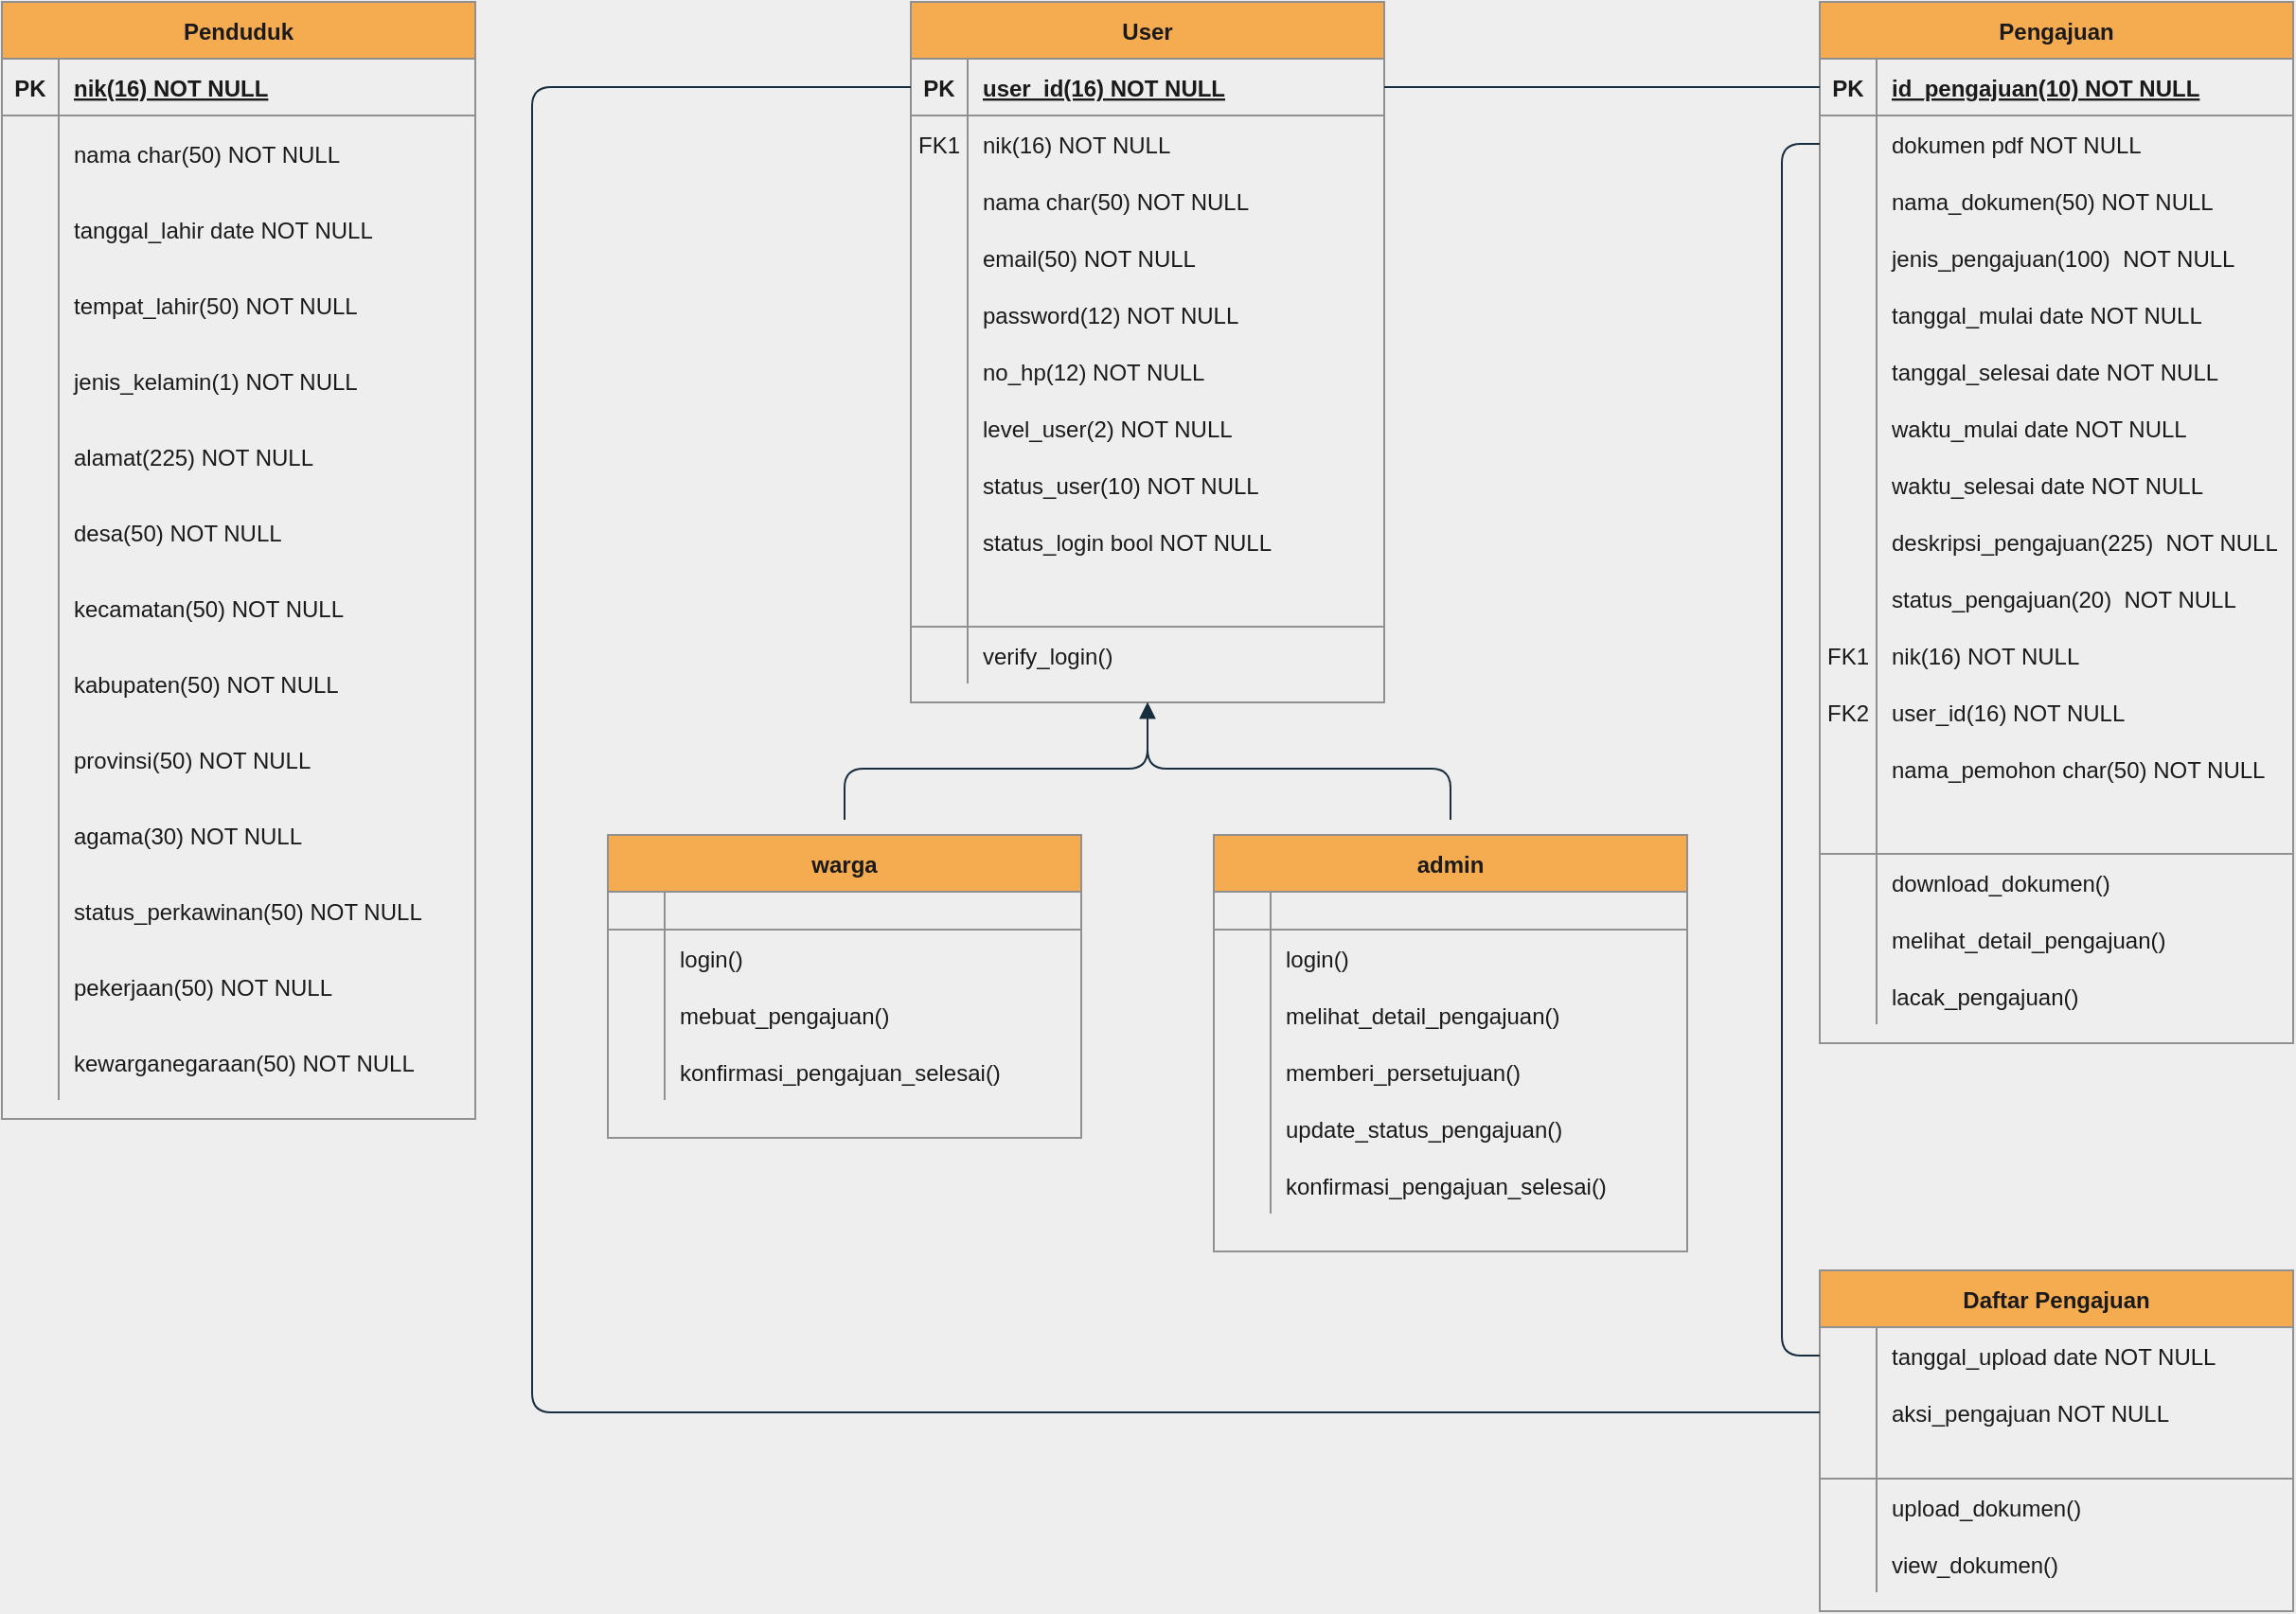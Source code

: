 <mxfile version="15.3.3" type="github">
  <diagram id="R2lEEEUBdFMjLlhIrx00" name="Page-1">
    <mxGraphModel dx="1783" dy="967" grid="1" gridSize="10" guides="1" tooltips="1" connect="1" arrows="1" fold="1" page="1" pageScale="1" pageWidth="850" pageHeight="1100" background="#EEEEEE" math="0" shadow="0" extFonts="Permanent Marker^https://fonts.googleapis.com/css?family=Permanent+Marker">
      <root>
        <mxCell id="0" />
        <mxCell id="1" parent="0" />
        <mxCell id="C-vyLk0tnHw3VtMMgP7b-2" value="Pengajuan" style="shape=table;startSize=30;container=1;collapsible=1;childLayout=tableLayout;fixedRows=1;rowLines=0;fontStyle=1;align=center;resizeLast=1;fillColor=#F5AB50;strokeColor=#909090;fontColor=#1A1A1A;" parent="1" vertex="1">
          <mxGeometry x="1040" y="120" width="250" height="550" as="geometry" />
        </mxCell>
        <mxCell id="C-vyLk0tnHw3VtMMgP7b-3" value="" style="shape=partialRectangle;collapsible=0;dropTarget=0;pointerEvents=0;fillColor=none;points=[[0,0.5],[1,0.5]];portConstraint=eastwest;top=0;left=0;right=0;bottom=1;strokeColor=#909090;fontColor=#1A1A1A;" parent="C-vyLk0tnHw3VtMMgP7b-2" vertex="1">
          <mxGeometry y="30" width="250" height="30" as="geometry" />
        </mxCell>
        <mxCell id="C-vyLk0tnHw3VtMMgP7b-4" value="PK" style="shape=partialRectangle;overflow=hidden;connectable=0;fillColor=none;top=0;left=0;bottom=0;right=0;fontStyle=1;strokeColor=#909090;fontColor=#1A1A1A;" parent="C-vyLk0tnHw3VtMMgP7b-3" vertex="1">
          <mxGeometry width="30" height="30" as="geometry">
            <mxRectangle width="30" height="30" as="alternateBounds" />
          </mxGeometry>
        </mxCell>
        <mxCell id="C-vyLk0tnHw3VtMMgP7b-5" value="id_pengajuan(10) NOT NULL " style="shape=partialRectangle;overflow=hidden;connectable=0;fillColor=none;top=0;left=0;bottom=0;right=0;align=left;spacingLeft=6;fontStyle=5;strokeColor=#909090;fontColor=#1A1A1A;" parent="C-vyLk0tnHw3VtMMgP7b-3" vertex="1">
          <mxGeometry x="30" width="220" height="30" as="geometry">
            <mxRectangle width="220" height="30" as="alternateBounds" />
          </mxGeometry>
        </mxCell>
        <mxCell id="C-vyLk0tnHw3VtMMgP7b-6" value="" style="shape=partialRectangle;collapsible=0;dropTarget=0;pointerEvents=0;fillColor=none;points=[[0,0.5],[1,0.5]];portConstraint=eastwest;top=0;left=0;right=0;bottom=0;strokeColor=#909090;fontColor=#1A1A1A;" parent="C-vyLk0tnHw3VtMMgP7b-2" vertex="1">
          <mxGeometry y="60" width="250" height="30" as="geometry" />
        </mxCell>
        <mxCell id="C-vyLk0tnHw3VtMMgP7b-7" value="" style="shape=partialRectangle;overflow=hidden;connectable=0;fillColor=none;top=0;left=0;bottom=0;right=0;strokeColor=#909090;fontColor=#1A1A1A;" parent="C-vyLk0tnHw3VtMMgP7b-6" vertex="1">
          <mxGeometry width="30" height="30" as="geometry">
            <mxRectangle width="30" height="30" as="alternateBounds" />
          </mxGeometry>
        </mxCell>
        <mxCell id="C-vyLk0tnHw3VtMMgP7b-8" value="dokumen pdf NOT NULL" style="shape=partialRectangle;overflow=hidden;connectable=0;fillColor=none;top=0;left=0;bottom=0;right=0;align=left;spacingLeft=6;strokeColor=#909090;fontColor=#1A1A1A;" parent="C-vyLk0tnHw3VtMMgP7b-6" vertex="1">
          <mxGeometry x="30" width="220" height="30" as="geometry">
            <mxRectangle width="220" height="30" as="alternateBounds" />
          </mxGeometry>
        </mxCell>
        <mxCell id="obqA9ceXwu29ey1t7axp-188" value="" style="shape=partialRectangle;collapsible=0;dropTarget=0;pointerEvents=0;fillColor=none;points=[[0,0.5],[1,0.5]];portConstraint=eastwest;top=0;left=0;right=0;bottom=0;strokeColor=#909090;fontColor=#1A1A1A;" vertex="1" parent="C-vyLk0tnHw3VtMMgP7b-2">
          <mxGeometry y="90" width="250" height="30" as="geometry" />
        </mxCell>
        <mxCell id="obqA9ceXwu29ey1t7axp-189" value="" style="shape=partialRectangle;overflow=hidden;connectable=0;fillColor=none;top=0;left=0;bottom=0;right=0;strokeColor=#909090;fontColor=#1A1A1A;" vertex="1" parent="obqA9ceXwu29ey1t7axp-188">
          <mxGeometry width="30" height="30" as="geometry">
            <mxRectangle width="30" height="30" as="alternateBounds" />
          </mxGeometry>
        </mxCell>
        <mxCell id="obqA9ceXwu29ey1t7axp-190" value="nama_dokumen(50) NOT NULL" style="shape=partialRectangle;overflow=hidden;connectable=0;fillColor=none;top=0;left=0;bottom=0;right=0;align=left;spacingLeft=6;strokeColor=#909090;fontColor=#1A1A1A;" vertex="1" parent="obqA9ceXwu29ey1t7axp-188">
          <mxGeometry x="30" width="220" height="30" as="geometry">
            <mxRectangle width="220" height="30" as="alternateBounds" />
          </mxGeometry>
        </mxCell>
        <mxCell id="C-vyLk0tnHw3VtMMgP7b-9" value="" style="shape=partialRectangle;collapsible=0;dropTarget=0;pointerEvents=0;fillColor=none;points=[[0,0.5],[1,0.5]];portConstraint=eastwest;top=0;left=0;right=0;bottom=0;strokeColor=#909090;fontColor=#1A1A1A;" parent="C-vyLk0tnHw3VtMMgP7b-2" vertex="1">
          <mxGeometry y="120" width="250" height="30" as="geometry" />
        </mxCell>
        <mxCell id="C-vyLk0tnHw3VtMMgP7b-10" value="" style="shape=partialRectangle;overflow=hidden;connectable=0;fillColor=none;top=0;left=0;bottom=0;right=0;strokeColor=#909090;fontColor=#1A1A1A;" parent="C-vyLk0tnHw3VtMMgP7b-9" vertex="1">
          <mxGeometry width="30" height="30" as="geometry">
            <mxRectangle width="30" height="30" as="alternateBounds" />
          </mxGeometry>
        </mxCell>
        <mxCell id="C-vyLk0tnHw3VtMMgP7b-11" value="jenis_pengajuan(100)  NOT NULL" style="shape=partialRectangle;overflow=hidden;connectable=0;fillColor=none;top=0;left=0;bottom=0;right=0;align=left;spacingLeft=6;strokeColor=#909090;fontColor=#1A1A1A;" parent="C-vyLk0tnHw3VtMMgP7b-9" vertex="1">
          <mxGeometry x="30" width="220" height="30" as="geometry">
            <mxRectangle width="220" height="30" as="alternateBounds" />
          </mxGeometry>
        </mxCell>
        <mxCell id="obqA9ceXwu29ey1t7axp-185" value="" style="shape=partialRectangle;collapsible=0;dropTarget=0;pointerEvents=0;fillColor=none;points=[[0,0.5],[1,0.5]];portConstraint=eastwest;top=0;left=0;right=0;bottom=0;strokeColor=#909090;fontColor=#1A1A1A;" vertex="1" parent="C-vyLk0tnHw3VtMMgP7b-2">
          <mxGeometry y="150" width="250" height="30" as="geometry" />
        </mxCell>
        <mxCell id="obqA9ceXwu29ey1t7axp-186" value="" style="shape=partialRectangle;overflow=hidden;connectable=0;fillColor=none;top=0;left=0;bottom=0;right=0;strokeColor=#909090;fontColor=#1A1A1A;" vertex="1" parent="obqA9ceXwu29ey1t7axp-185">
          <mxGeometry width="30" height="30" as="geometry">
            <mxRectangle width="30" height="30" as="alternateBounds" />
          </mxGeometry>
        </mxCell>
        <mxCell id="obqA9ceXwu29ey1t7axp-187" value="tanggal_mulai date NOT NULL" style="shape=partialRectangle;overflow=hidden;connectable=0;fillColor=none;top=0;left=0;bottom=0;right=0;align=left;spacingLeft=6;strokeColor=#909090;fontColor=#1A1A1A;" vertex="1" parent="obqA9ceXwu29ey1t7axp-185">
          <mxGeometry x="30" width="220" height="30" as="geometry">
            <mxRectangle width="220" height="30" as="alternateBounds" />
          </mxGeometry>
        </mxCell>
        <mxCell id="obqA9ceXwu29ey1t7axp-194" value="" style="shape=partialRectangle;collapsible=0;dropTarget=0;pointerEvents=0;fillColor=none;points=[[0,0.5],[1,0.5]];portConstraint=eastwest;top=0;left=0;right=0;bottom=0;strokeColor=#909090;fontColor=#1A1A1A;" vertex="1" parent="C-vyLk0tnHw3VtMMgP7b-2">
          <mxGeometry y="180" width="250" height="30" as="geometry" />
        </mxCell>
        <mxCell id="obqA9ceXwu29ey1t7axp-195" value="" style="shape=partialRectangle;overflow=hidden;connectable=0;fillColor=none;top=0;left=0;bottom=0;right=0;strokeColor=#909090;fontColor=#1A1A1A;" vertex="1" parent="obqA9ceXwu29ey1t7axp-194">
          <mxGeometry width="30" height="30" as="geometry">
            <mxRectangle width="30" height="30" as="alternateBounds" />
          </mxGeometry>
        </mxCell>
        <mxCell id="obqA9ceXwu29ey1t7axp-196" value="tanggal_selesai date NOT NULL" style="shape=partialRectangle;overflow=hidden;connectable=0;fillColor=none;top=0;left=0;bottom=0;right=0;align=left;spacingLeft=6;strokeColor=#909090;fontColor=#1A1A1A;" vertex="1" parent="obqA9ceXwu29ey1t7axp-194">
          <mxGeometry x="30" width="220" height="30" as="geometry">
            <mxRectangle width="220" height="30" as="alternateBounds" />
          </mxGeometry>
        </mxCell>
        <mxCell id="obqA9ceXwu29ey1t7axp-191" value="" style="shape=partialRectangle;collapsible=0;dropTarget=0;pointerEvents=0;fillColor=none;points=[[0,0.5],[1,0.5]];portConstraint=eastwest;top=0;left=0;right=0;bottom=0;strokeColor=#909090;fontColor=#1A1A1A;" vertex="1" parent="C-vyLk0tnHw3VtMMgP7b-2">
          <mxGeometry y="210" width="250" height="30" as="geometry" />
        </mxCell>
        <mxCell id="obqA9ceXwu29ey1t7axp-192" value="" style="shape=partialRectangle;overflow=hidden;connectable=0;fillColor=none;top=0;left=0;bottom=0;right=0;strokeColor=#909090;fontColor=#1A1A1A;" vertex="1" parent="obqA9ceXwu29ey1t7axp-191">
          <mxGeometry width="30" height="30" as="geometry">
            <mxRectangle width="30" height="30" as="alternateBounds" />
          </mxGeometry>
        </mxCell>
        <mxCell id="obqA9ceXwu29ey1t7axp-193" value="waktu_mulai date NOT NULL" style="shape=partialRectangle;overflow=hidden;connectable=0;fillColor=none;top=0;left=0;bottom=0;right=0;align=left;spacingLeft=6;strokeColor=#909090;fontColor=#1A1A1A;" vertex="1" parent="obqA9ceXwu29ey1t7axp-191">
          <mxGeometry x="30" width="220" height="30" as="geometry">
            <mxRectangle width="220" height="30" as="alternateBounds" />
          </mxGeometry>
        </mxCell>
        <mxCell id="obqA9ceXwu29ey1t7axp-197" value="" style="shape=partialRectangle;collapsible=0;dropTarget=0;pointerEvents=0;fillColor=none;points=[[0,0.5],[1,0.5]];portConstraint=eastwest;top=0;left=0;right=0;bottom=0;strokeColor=#909090;fontColor=#1A1A1A;" vertex="1" parent="C-vyLk0tnHw3VtMMgP7b-2">
          <mxGeometry y="240" width="250" height="30" as="geometry" />
        </mxCell>
        <mxCell id="obqA9ceXwu29ey1t7axp-198" value="" style="shape=partialRectangle;overflow=hidden;connectable=0;fillColor=none;top=0;left=0;bottom=0;right=0;strokeColor=#909090;fontColor=#1A1A1A;" vertex="1" parent="obqA9ceXwu29ey1t7axp-197">
          <mxGeometry width="30" height="30" as="geometry">
            <mxRectangle width="30" height="30" as="alternateBounds" />
          </mxGeometry>
        </mxCell>
        <mxCell id="obqA9ceXwu29ey1t7axp-199" value="waktu_selesai date NOT NULL" style="shape=partialRectangle;overflow=hidden;connectable=0;fillColor=none;top=0;left=0;bottom=0;right=0;align=left;spacingLeft=6;strokeColor=#909090;fontColor=#1A1A1A;" vertex="1" parent="obqA9ceXwu29ey1t7axp-197">
          <mxGeometry x="30" width="220" height="30" as="geometry">
            <mxRectangle width="220" height="30" as="alternateBounds" />
          </mxGeometry>
        </mxCell>
        <mxCell id="awg36rdr9VUmFb_R6JqL-65" value="" style="shape=partialRectangle;collapsible=0;dropTarget=0;pointerEvents=0;fillColor=none;points=[[0,0.5],[1,0.5]];portConstraint=eastwest;top=0;left=0;right=0;bottom=0;strokeColor=#909090;fontColor=#1A1A1A;" parent="C-vyLk0tnHw3VtMMgP7b-2" vertex="1">
          <mxGeometry y="270" width="250" height="30" as="geometry" />
        </mxCell>
        <mxCell id="awg36rdr9VUmFb_R6JqL-66" value="" style="shape=partialRectangle;overflow=hidden;connectable=0;fillColor=none;top=0;left=0;bottom=0;right=0;strokeColor=#909090;fontColor=#1A1A1A;" parent="awg36rdr9VUmFb_R6JqL-65" vertex="1">
          <mxGeometry width="30" height="30" as="geometry">
            <mxRectangle width="30" height="30" as="alternateBounds" />
          </mxGeometry>
        </mxCell>
        <mxCell id="awg36rdr9VUmFb_R6JqL-67" value="deskripsi_pengajuan(225)  NOT NULL" style="shape=partialRectangle;overflow=hidden;connectable=0;fillColor=none;top=0;left=0;bottom=0;right=0;align=left;spacingLeft=6;strokeColor=#909090;fontColor=#1A1A1A;" parent="awg36rdr9VUmFb_R6JqL-65" vertex="1">
          <mxGeometry x="30" width="220" height="30" as="geometry">
            <mxRectangle width="220" height="30" as="alternateBounds" />
          </mxGeometry>
        </mxCell>
        <mxCell id="awg36rdr9VUmFb_R6JqL-68" value="" style="shape=partialRectangle;collapsible=0;dropTarget=0;pointerEvents=0;fillColor=none;points=[[0,0.5],[1,0.5]];portConstraint=eastwest;top=0;left=0;right=0;bottom=0;strokeColor=#909090;fontColor=#1A1A1A;" parent="C-vyLk0tnHw3VtMMgP7b-2" vertex="1">
          <mxGeometry y="300" width="250" height="30" as="geometry" />
        </mxCell>
        <mxCell id="awg36rdr9VUmFb_R6JqL-69" value="" style="shape=partialRectangle;overflow=hidden;connectable=0;fillColor=none;top=0;left=0;bottom=0;right=0;strokeColor=#909090;fontColor=#1A1A1A;" parent="awg36rdr9VUmFb_R6JqL-68" vertex="1">
          <mxGeometry width="30" height="30" as="geometry">
            <mxRectangle width="30" height="30" as="alternateBounds" />
          </mxGeometry>
        </mxCell>
        <mxCell id="awg36rdr9VUmFb_R6JqL-70" value="status_pengajuan(20)  NOT NULL" style="shape=partialRectangle;overflow=hidden;connectable=0;fillColor=none;top=0;left=0;bottom=0;right=0;align=left;spacingLeft=6;strokeColor=#909090;fontColor=#1A1A1A;" parent="awg36rdr9VUmFb_R6JqL-68" vertex="1">
          <mxGeometry x="30" width="220" height="30" as="geometry">
            <mxRectangle width="220" height="30" as="alternateBounds" />
          </mxGeometry>
        </mxCell>
        <mxCell id="awg36rdr9VUmFb_R6JqL-71" value="" style="shape=partialRectangle;collapsible=0;dropTarget=0;pointerEvents=0;fillColor=none;points=[[0,0.5],[1,0.5]];portConstraint=eastwest;top=0;left=0;right=0;bottom=0;strokeColor=#909090;fontColor=#1A1A1A;" parent="C-vyLk0tnHw3VtMMgP7b-2" vertex="1">
          <mxGeometry y="330" width="250" height="30" as="geometry" />
        </mxCell>
        <mxCell id="awg36rdr9VUmFb_R6JqL-72" value="FK1" style="shape=partialRectangle;overflow=hidden;connectable=0;fillColor=none;top=0;left=0;bottom=0;right=0;strokeColor=#909090;fontColor=#1A1A1A;" parent="awg36rdr9VUmFb_R6JqL-71" vertex="1">
          <mxGeometry width="30" height="30" as="geometry">
            <mxRectangle width="30" height="30" as="alternateBounds" />
          </mxGeometry>
        </mxCell>
        <mxCell id="awg36rdr9VUmFb_R6JqL-73" value="nik(16) NOT NULL" style="shape=partialRectangle;overflow=hidden;connectable=0;fillColor=none;top=0;left=0;bottom=0;right=0;align=left;spacingLeft=6;strokeColor=#909090;fontColor=#1A1A1A;" parent="awg36rdr9VUmFb_R6JqL-71" vertex="1">
          <mxGeometry x="30" width="220" height="30" as="geometry">
            <mxRectangle width="220" height="30" as="alternateBounds" />
          </mxGeometry>
        </mxCell>
        <mxCell id="obqA9ceXwu29ey1t7axp-46" value="" style="shape=partialRectangle;collapsible=0;dropTarget=0;pointerEvents=0;fillColor=none;points=[[0,0.5],[1,0.5]];portConstraint=eastwest;top=0;left=0;right=0;bottom=0;strokeColor=#909090;fontColor=#1A1A1A;" vertex="1" parent="C-vyLk0tnHw3VtMMgP7b-2">
          <mxGeometry y="360" width="250" height="30" as="geometry" />
        </mxCell>
        <mxCell id="obqA9ceXwu29ey1t7axp-47" value="FK2" style="shape=partialRectangle;overflow=hidden;connectable=0;fillColor=none;top=0;left=0;bottom=0;right=0;strokeColor=#909090;fontColor=#1A1A1A;" vertex="1" parent="obqA9ceXwu29ey1t7axp-46">
          <mxGeometry width="30" height="30" as="geometry">
            <mxRectangle width="30" height="30" as="alternateBounds" />
          </mxGeometry>
        </mxCell>
        <mxCell id="obqA9ceXwu29ey1t7axp-48" value="user_id(16) NOT NULL" style="shape=partialRectangle;overflow=hidden;connectable=0;fillColor=none;top=0;left=0;bottom=0;right=0;align=left;spacingLeft=6;strokeColor=#909090;fontColor=#1A1A1A;" vertex="1" parent="obqA9ceXwu29ey1t7axp-46">
          <mxGeometry x="30" width="220" height="30" as="geometry">
            <mxRectangle width="220" height="30" as="alternateBounds" />
          </mxGeometry>
        </mxCell>
        <mxCell id="obqA9ceXwu29ey1t7axp-279" value="" style="shape=partialRectangle;collapsible=0;dropTarget=0;pointerEvents=0;fillColor=none;points=[[0,0.5],[1,0.5]];portConstraint=eastwest;top=0;left=0;right=0;bottom=0;strokeColor=#909090;fontColor=#1A1A1A;" vertex="1" parent="C-vyLk0tnHw3VtMMgP7b-2">
          <mxGeometry y="390" width="250" height="30" as="geometry" />
        </mxCell>
        <mxCell id="obqA9ceXwu29ey1t7axp-280" value="" style="shape=partialRectangle;overflow=hidden;connectable=0;fillColor=none;top=0;left=0;bottom=0;right=0;strokeColor=#909090;fontColor=#1A1A1A;" vertex="1" parent="obqA9ceXwu29ey1t7axp-279">
          <mxGeometry width="30" height="30" as="geometry">
            <mxRectangle width="30" height="30" as="alternateBounds" />
          </mxGeometry>
        </mxCell>
        <mxCell id="obqA9ceXwu29ey1t7axp-281" value="nama_pemohon char(50) NOT NULL" style="shape=partialRectangle;overflow=hidden;connectable=0;fillColor=none;top=0;left=0;bottom=0;right=0;align=left;spacingLeft=6;strokeColor=#909090;fontColor=#1A1A1A;" vertex="1" parent="obqA9ceXwu29ey1t7axp-279">
          <mxGeometry x="30" width="220" height="30" as="geometry">
            <mxRectangle width="220" height="30" as="alternateBounds" />
          </mxGeometry>
        </mxCell>
        <mxCell id="obqA9ceXwu29ey1t7axp-282" value="" style="shape=partialRectangle;collapsible=0;dropTarget=0;pointerEvents=0;fillColor=none;points=[[0,0.5],[1,0.5]];portConstraint=eastwest;top=0;left=0;right=0;bottom=1;strokeColor=#909090;fontColor=#1A1A1A;" vertex="1" parent="C-vyLk0tnHw3VtMMgP7b-2">
          <mxGeometry y="420" width="250" height="30" as="geometry" />
        </mxCell>
        <mxCell id="obqA9ceXwu29ey1t7axp-283" value="" style="shape=partialRectangle;overflow=hidden;connectable=0;fillColor=none;top=0;left=0;bottom=0;right=0;fontStyle=1;strokeColor=#909090;fontColor=#1A1A1A;" vertex="1" parent="obqA9ceXwu29ey1t7axp-282">
          <mxGeometry width="30" height="30" as="geometry">
            <mxRectangle width="30" height="30" as="alternateBounds" />
          </mxGeometry>
        </mxCell>
        <mxCell id="obqA9ceXwu29ey1t7axp-284" value="" style="shape=partialRectangle;overflow=hidden;connectable=0;fillColor=none;top=0;left=0;bottom=0;right=0;align=left;spacingLeft=6;fontStyle=5;strokeColor=#909090;fontColor=#1A1A1A;" vertex="1" parent="obqA9ceXwu29ey1t7axp-282">
          <mxGeometry x="30" width="220" height="30" as="geometry">
            <mxRectangle width="220" height="30" as="alternateBounds" />
          </mxGeometry>
        </mxCell>
        <mxCell id="obqA9ceXwu29ey1t7axp-285" value="" style="shape=partialRectangle;collapsible=0;dropTarget=0;pointerEvents=0;fillColor=none;points=[[0,0.5],[1,0.5]];portConstraint=eastwest;top=0;left=0;right=0;bottom=0;strokeColor=#909090;fontColor=#1A1A1A;" vertex="1" parent="C-vyLk0tnHw3VtMMgP7b-2">
          <mxGeometry y="450" width="250" height="30" as="geometry" />
        </mxCell>
        <mxCell id="obqA9ceXwu29ey1t7axp-286" value="" style="shape=partialRectangle;overflow=hidden;connectable=0;fillColor=none;top=0;left=0;bottom=0;right=0;strokeColor=#909090;fontColor=#1A1A1A;" vertex="1" parent="obqA9ceXwu29ey1t7axp-285">
          <mxGeometry width="30" height="30" as="geometry">
            <mxRectangle width="30" height="30" as="alternateBounds" />
          </mxGeometry>
        </mxCell>
        <mxCell id="obqA9ceXwu29ey1t7axp-287" value="download_dokumen()" style="shape=partialRectangle;overflow=hidden;connectable=0;fillColor=none;top=0;left=0;bottom=0;right=0;align=left;spacingLeft=6;strokeColor=#909090;fontColor=#1A1A1A;" vertex="1" parent="obqA9ceXwu29ey1t7axp-285">
          <mxGeometry x="30" width="220" height="30" as="geometry">
            <mxRectangle width="220" height="30" as="alternateBounds" />
          </mxGeometry>
        </mxCell>
        <mxCell id="obqA9ceXwu29ey1t7axp-288" value="" style="shape=partialRectangle;collapsible=0;dropTarget=0;pointerEvents=0;fillColor=none;points=[[0,0.5],[1,0.5]];portConstraint=eastwest;top=0;left=0;right=0;bottom=0;strokeColor=#909090;fontColor=#1A1A1A;" vertex="1" parent="C-vyLk0tnHw3VtMMgP7b-2">
          <mxGeometry y="480" width="250" height="30" as="geometry" />
        </mxCell>
        <mxCell id="obqA9ceXwu29ey1t7axp-289" value="" style="shape=partialRectangle;overflow=hidden;connectable=0;fillColor=none;top=0;left=0;bottom=0;right=0;strokeColor=#909090;fontColor=#1A1A1A;" vertex="1" parent="obqA9ceXwu29ey1t7axp-288">
          <mxGeometry width="30" height="30" as="geometry">
            <mxRectangle width="30" height="30" as="alternateBounds" />
          </mxGeometry>
        </mxCell>
        <mxCell id="obqA9ceXwu29ey1t7axp-290" value="melihat_detail_pengajuan()" style="shape=partialRectangle;overflow=hidden;connectable=0;fillColor=none;top=0;left=0;bottom=0;right=0;align=left;spacingLeft=6;strokeColor=#909090;fontColor=#1A1A1A;" vertex="1" parent="obqA9ceXwu29ey1t7axp-288">
          <mxGeometry x="30" width="220" height="30" as="geometry">
            <mxRectangle width="220" height="30" as="alternateBounds" />
          </mxGeometry>
        </mxCell>
        <mxCell id="obqA9ceXwu29ey1t7axp-354" value="" style="shape=partialRectangle;collapsible=0;dropTarget=0;pointerEvents=0;fillColor=none;points=[[0,0.5],[1,0.5]];portConstraint=eastwest;top=0;left=0;right=0;bottom=0;strokeColor=#909090;fontColor=#1A1A1A;" vertex="1" parent="C-vyLk0tnHw3VtMMgP7b-2">
          <mxGeometry y="510" width="250" height="30" as="geometry" />
        </mxCell>
        <mxCell id="obqA9ceXwu29ey1t7axp-355" value="" style="shape=partialRectangle;overflow=hidden;connectable=0;fillColor=none;top=0;left=0;bottom=0;right=0;strokeColor=#909090;fontColor=#1A1A1A;" vertex="1" parent="obqA9ceXwu29ey1t7axp-354">
          <mxGeometry width="30" height="30" as="geometry">
            <mxRectangle width="30" height="30" as="alternateBounds" />
          </mxGeometry>
        </mxCell>
        <mxCell id="obqA9ceXwu29ey1t7axp-356" value="lacak_pengajuan()" style="shape=partialRectangle;overflow=hidden;connectable=0;fillColor=none;top=0;left=0;bottom=0;right=0;align=left;spacingLeft=6;strokeColor=#909090;fontColor=#1A1A1A;" vertex="1" parent="obqA9ceXwu29ey1t7axp-354">
          <mxGeometry x="30" width="220" height="30" as="geometry">
            <mxRectangle width="220" height="30" as="alternateBounds" />
          </mxGeometry>
        </mxCell>
        <mxCell id="C-vyLk0tnHw3VtMMgP7b-13" value="User" style="shape=table;startSize=30;container=1;collapsible=1;childLayout=tableLayout;fixedRows=1;rowLines=0;fontStyle=1;align=center;resizeLast=1;fillColor=#F5AB50;strokeColor=#909090;fontColor=#1A1A1A;" parent="1" vertex="1">
          <mxGeometry x="560" y="120" width="250" height="370" as="geometry" />
        </mxCell>
        <mxCell id="C-vyLk0tnHw3VtMMgP7b-14" value="" style="shape=partialRectangle;collapsible=0;dropTarget=0;pointerEvents=0;fillColor=none;points=[[0,0.5],[1,0.5]];portConstraint=eastwest;top=0;left=0;right=0;bottom=1;strokeColor=#909090;fontColor=#1A1A1A;" parent="C-vyLk0tnHw3VtMMgP7b-13" vertex="1">
          <mxGeometry y="30" width="250" height="30" as="geometry" />
        </mxCell>
        <mxCell id="C-vyLk0tnHw3VtMMgP7b-15" value="PK" style="shape=partialRectangle;overflow=hidden;connectable=0;fillColor=none;top=0;left=0;bottom=0;right=0;fontStyle=1;strokeColor=#909090;fontColor=#1A1A1A;" parent="C-vyLk0tnHw3VtMMgP7b-14" vertex="1">
          <mxGeometry width="30" height="30" as="geometry">
            <mxRectangle width="30" height="30" as="alternateBounds" />
          </mxGeometry>
        </mxCell>
        <mxCell id="C-vyLk0tnHw3VtMMgP7b-16" value="user_id(16) NOT NULL " style="shape=partialRectangle;overflow=hidden;connectable=0;fillColor=none;top=0;left=0;bottom=0;right=0;align=left;spacingLeft=6;fontStyle=5;strokeColor=#909090;fontColor=#1A1A1A;" parent="C-vyLk0tnHw3VtMMgP7b-14" vertex="1">
          <mxGeometry x="30" width="220" height="30" as="geometry">
            <mxRectangle width="220" height="30" as="alternateBounds" />
          </mxGeometry>
        </mxCell>
        <mxCell id="C-vyLk0tnHw3VtMMgP7b-17" value="" style="shape=partialRectangle;collapsible=0;dropTarget=0;pointerEvents=0;fillColor=none;points=[[0,0.5],[1,0.5]];portConstraint=eastwest;top=0;left=0;right=0;bottom=0;strokeColor=#909090;fontColor=#1A1A1A;" parent="C-vyLk0tnHw3VtMMgP7b-13" vertex="1">
          <mxGeometry y="60" width="250" height="30" as="geometry" />
        </mxCell>
        <mxCell id="C-vyLk0tnHw3VtMMgP7b-18" value="FK1" style="shape=partialRectangle;overflow=hidden;connectable=0;fillColor=none;top=0;left=0;bottom=0;right=0;strokeColor=#909090;fontColor=#1A1A1A;" parent="C-vyLk0tnHw3VtMMgP7b-17" vertex="1">
          <mxGeometry width="30" height="30" as="geometry">
            <mxRectangle width="30" height="30" as="alternateBounds" />
          </mxGeometry>
        </mxCell>
        <mxCell id="C-vyLk0tnHw3VtMMgP7b-19" value="nik(16) NOT NULL" style="shape=partialRectangle;overflow=hidden;connectable=0;fillColor=none;top=0;left=0;bottom=0;right=0;align=left;spacingLeft=6;strokeColor=#909090;fontColor=#1A1A1A;" parent="C-vyLk0tnHw3VtMMgP7b-17" vertex="1">
          <mxGeometry x="30" width="220" height="30" as="geometry">
            <mxRectangle width="220" height="30" as="alternateBounds" />
          </mxGeometry>
        </mxCell>
        <mxCell id="obqA9ceXwu29ey1t7axp-357" value="" style="shape=partialRectangle;collapsible=0;dropTarget=0;pointerEvents=0;fillColor=none;points=[[0,0.5],[1,0.5]];portConstraint=eastwest;top=0;left=0;right=0;bottom=0;strokeColor=#909090;fontColor=#1A1A1A;" vertex="1" parent="C-vyLk0tnHw3VtMMgP7b-13">
          <mxGeometry y="90" width="250" height="30" as="geometry" />
        </mxCell>
        <mxCell id="obqA9ceXwu29ey1t7axp-358" value="" style="shape=partialRectangle;overflow=hidden;connectable=0;fillColor=none;top=0;left=0;bottom=0;right=0;strokeColor=#909090;fontColor=#1A1A1A;" vertex="1" parent="obqA9ceXwu29ey1t7axp-357">
          <mxGeometry width="30" height="30" as="geometry">
            <mxRectangle width="30" height="30" as="alternateBounds" />
          </mxGeometry>
        </mxCell>
        <mxCell id="obqA9ceXwu29ey1t7axp-359" value="nama char(50) NOT NULL" style="shape=partialRectangle;overflow=hidden;connectable=0;fillColor=none;top=0;left=0;bottom=0;right=0;align=left;spacingLeft=6;strokeColor=#909090;fontColor=#1A1A1A;" vertex="1" parent="obqA9ceXwu29ey1t7axp-357">
          <mxGeometry x="30" width="220" height="30" as="geometry">
            <mxRectangle width="220" height="30" as="alternateBounds" />
          </mxGeometry>
        </mxCell>
        <mxCell id="C-vyLk0tnHw3VtMMgP7b-20" value="" style="shape=partialRectangle;collapsible=0;dropTarget=0;pointerEvents=0;fillColor=none;points=[[0,0.5],[1,0.5]];portConstraint=eastwest;top=0;left=0;right=0;bottom=0;strokeColor=#909090;fontColor=#1A1A1A;" parent="C-vyLk0tnHw3VtMMgP7b-13" vertex="1">
          <mxGeometry y="120" width="250" height="30" as="geometry" />
        </mxCell>
        <mxCell id="C-vyLk0tnHw3VtMMgP7b-21" value="" style="shape=partialRectangle;overflow=hidden;connectable=0;fillColor=none;top=0;left=0;bottom=0;right=0;strokeColor=#909090;fontColor=#1A1A1A;" parent="C-vyLk0tnHw3VtMMgP7b-20" vertex="1">
          <mxGeometry width="30" height="30" as="geometry">
            <mxRectangle width="30" height="30" as="alternateBounds" />
          </mxGeometry>
        </mxCell>
        <mxCell id="C-vyLk0tnHw3VtMMgP7b-22" value="email(50) NOT NULL" style="shape=partialRectangle;overflow=hidden;connectable=0;fillColor=none;top=0;left=0;bottom=0;right=0;align=left;spacingLeft=6;strokeColor=#909090;fontColor=#1A1A1A;" parent="C-vyLk0tnHw3VtMMgP7b-20" vertex="1">
          <mxGeometry x="30" width="220" height="30" as="geometry">
            <mxRectangle width="220" height="30" as="alternateBounds" />
          </mxGeometry>
        </mxCell>
        <mxCell id="awg36rdr9VUmFb_R6JqL-59" value="" style="shape=partialRectangle;collapsible=0;dropTarget=0;pointerEvents=0;fillColor=none;points=[[0,0.5],[1,0.5]];portConstraint=eastwest;top=0;left=0;right=0;bottom=0;strokeColor=#909090;fontColor=#1A1A1A;" parent="C-vyLk0tnHw3VtMMgP7b-13" vertex="1">
          <mxGeometry y="150" width="250" height="30" as="geometry" />
        </mxCell>
        <mxCell id="awg36rdr9VUmFb_R6JqL-60" value="" style="shape=partialRectangle;overflow=hidden;connectable=0;fillColor=none;top=0;left=0;bottom=0;right=0;strokeColor=#909090;fontColor=#1A1A1A;" parent="awg36rdr9VUmFb_R6JqL-59" vertex="1">
          <mxGeometry width="30" height="30" as="geometry">
            <mxRectangle width="30" height="30" as="alternateBounds" />
          </mxGeometry>
        </mxCell>
        <mxCell id="awg36rdr9VUmFb_R6JqL-61" value="password(12) NOT NULL" style="shape=partialRectangle;overflow=hidden;connectable=0;fillColor=none;top=0;left=0;bottom=0;right=0;align=left;spacingLeft=6;strokeColor=#909090;fontColor=#1A1A1A;" parent="awg36rdr9VUmFb_R6JqL-59" vertex="1">
          <mxGeometry x="30" width="220" height="30" as="geometry">
            <mxRectangle width="220" height="30" as="alternateBounds" />
          </mxGeometry>
        </mxCell>
        <mxCell id="awg36rdr9VUmFb_R6JqL-62" value="" style="shape=partialRectangle;collapsible=0;dropTarget=0;pointerEvents=0;fillColor=none;points=[[0,0.5],[1,0.5]];portConstraint=eastwest;top=0;left=0;right=0;bottom=0;strokeColor=#909090;fontColor=#1A1A1A;" parent="C-vyLk0tnHw3VtMMgP7b-13" vertex="1">
          <mxGeometry y="180" width="250" height="30" as="geometry" />
        </mxCell>
        <mxCell id="awg36rdr9VUmFb_R6JqL-63" value="" style="shape=partialRectangle;overflow=hidden;connectable=0;fillColor=none;top=0;left=0;bottom=0;right=0;strokeColor=#909090;fontColor=#1A1A1A;" parent="awg36rdr9VUmFb_R6JqL-62" vertex="1">
          <mxGeometry width="30" height="30" as="geometry">
            <mxRectangle width="30" height="30" as="alternateBounds" />
          </mxGeometry>
        </mxCell>
        <mxCell id="awg36rdr9VUmFb_R6JqL-64" value="no_hp(12) NOT NULL" style="shape=partialRectangle;overflow=hidden;connectable=0;fillColor=none;top=0;left=0;bottom=0;right=0;align=left;spacingLeft=6;strokeColor=#909090;fontColor=#1A1A1A;" parent="awg36rdr9VUmFb_R6JqL-62" vertex="1">
          <mxGeometry x="30" width="220" height="30" as="geometry">
            <mxRectangle width="220" height="30" as="alternateBounds" />
          </mxGeometry>
        </mxCell>
        <mxCell id="awg36rdr9VUmFb_R6JqL-53" value="" style="shape=partialRectangle;collapsible=0;dropTarget=0;pointerEvents=0;fillColor=none;points=[[0,0.5],[1,0.5]];portConstraint=eastwest;top=0;left=0;right=0;bottom=0;strokeColor=#909090;fontColor=#1A1A1A;" parent="C-vyLk0tnHw3VtMMgP7b-13" vertex="1">
          <mxGeometry y="210" width="250" height="30" as="geometry" />
        </mxCell>
        <mxCell id="awg36rdr9VUmFb_R6JqL-54" value="" style="shape=partialRectangle;overflow=hidden;connectable=0;fillColor=none;top=0;left=0;bottom=0;right=0;strokeColor=#909090;fontColor=#1A1A1A;" parent="awg36rdr9VUmFb_R6JqL-53" vertex="1">
          <mxGeometry width="30" height="30" as="geometry">
            <mxRectangle width="30" height="30" as="alternateBounds" />
          </mxGeometry>
        </mxCell>
        <mxCell id="awg36rdr9VUmFb_R6JqL-55" value="level_user(2) NOT NULL" style="shape=partialRectangle;overflow=hidden;connectable=0;fillColor=none;top=0;left=0;bottom=0;right=0;align=left;spacingLeft=6;strokeColor=#909090;fontColor=#1A1A1A;" parent="awg36rdr9VUmFb_R6JqL-53" vertex="1">
          <mxGeometry x="30" width="220" height="30" as="geometry">
            <mxRectangle width="220" height="30" as="alternateBounds" />
          </mxGeometry>
        </mxCell>
        <mxCell id="awg36rdr9VUmFb_R6JqL-56" value="" style="shape=partialRectangle;collapsible=0;dropTarget=0;pointerEvents=0;fillColor=none;points=[[0,0.5],[1,0.5]];portConstraint=eastwest;top=0;left=0;right=0;bottom=0;strokeColor=#909090;fontColor=#1A1A1A;" parent="C-vyLk0tnHw3VtMMgP7b-13" vertex="1">
          <mxGeometry y="240" width="250" height="30" as="geometry" />
        </mxCell>
        <mxCell id="awg36rdr9VUmFb_R6JqL-57" value="" style="shape=partialRectangle;overflow=hidden;connectable=0;fillColor=none;top=0;left=0;bottom=0;right=0;strokeColor=#909090;fontColor=#1A1A1A;" parent="awg36rdr9VUmFb_R6JqL-56" vertex="1">
          <mxGeometry width="30" height="30" as="geometry">
            <mxRectangle width="30" height="30" as="alternateBounds" />
          </mxGeometry>
        </mxCell>
        <mxCell id="awg36rdr9VUmFb_R6JqL-58" value="status_user(10) NOT NULL" style="shape=partialRectangle;overflow=hidden;connectable=0;fillColor=none;top=0;left=0;bottom=0;right=0;align=left;spacingLeft=6;strokeColor=#909090;fontColor=#1A1A1A;" parent="awg36rdr9VUmFb_R6JqL-56" vertex="1">
          <mxGeometry x="30" width="220" height="30" as="geometry">
            <mxRectangle width="220" height="30" as="alternateBounds" />
          </mxGeometry>
        </mxCell>
        <mxCell id="obqA9ceXwu29ey1t7axp-121" value="" style="shape=partialRectangle;collapsible=0;dropTarget=0;pointerEvents=0;fillColor=none;points=[[0,0.5],[1,0.5]];portConstraint=eastwest;top=0;left=0;right=0;bottom=0;strokeColor=#909090;fontColor=#1A1A1A;" vertex="1" parent="C-vyLk0tnHw3VtMMgP7b-13">
          <mxGeometry y="270" width="250" height="30" as="geometry" />
        </mxCell>
        <mxCell id="obqA9ceXwu29ey1t7axp-122" value="" style="shape=partialRectangle;overflow=hidden;connectable=0;fillColor=none;top=0;left=0;bottom=0;right=0;strokeColor=#909090;fontColor=#1A1A1A;" vertex="1" parent="obqA9ceXwu29ey1t7axp-121">
          <mxGeometry width="30" height="30" as="geometry">
            <mxRectangle width="30" height="30" as="alternateBounds" />
          </mxGeometry>
        </mxCell>
        <mxCell id="obqA9ceXwu29ey1t7axp-123" value="status_login bool NOT NULL" style="shape=partialRectangle;overflow=hidden;connectable=0;fillColor=none;top=0;left=0;bottom=0;right=0;align=left;spacingLeft=6;strokeColor=#909090;fontColor=#1A1A1A;" vertex="1" parent="obqA9ceXwu29ey1t7axp-121">
          <mxGeometry x="30" width="220" height="30" as="geometry">
            <mxRectangle width="220" height="30" as="alternateBounds" />
          </mxGeometry>
        </mxCell>
        <mxCell id="obqA9ceXwu29ey1t7axp-124" value="" style="shape=partialRectangle;collapsible=0;dropTarget=0;pointerEvents=0;fillColor=none;points=[[0,0.5],[1,0.5]];portConstraint=eastwest;top=0;left=0;right=0;bottom=1;strokeColor=#909090;fontColor=#1A1A1A;" vertex="1" parent="C-vyLk0tnHw3VtMMgP7b-13">
          <mxGeometry y="300" width="250" height="30" as="geometry" />
        </mxCell>
        <mxCell id="obqA9ceXwu29ey1t7axp-125" value="" style="shape=partialRectangle;overflow=hidden;connectable=0;fillColor=none;top=0;left=0;bottom=0;right=0;fontStyle=1;strokeColor=#909090;fontColor=#1A1A1A;" vertex="1" parent="obqA9ceXwu29ey1t7axp-124">
          <mxGeometry width="30" height="30" as="geometry">
            <mxRectangle width="30" height="30" as="alternateBounds" />
          </mxGeometry>
        </mxCell>
        <mxCell id="obqA9ceXwu29ey1t7axp-126" value="" style="shape=partialRectangle;overflow=hidden;connectable=0;fillColor=none;top=0;left=0;bottom=0;right=0;align=left;spacingLeft=6;fontStyle=5;strokeColor=#909090;fontColor=#1A1A1A;" vertex="1" parent="obqA9ceXwu29ey1t7axp-124">
          <mxGeometry x="30" width="220" height="30" as="geometry">
            <mxRectangle width="220" height="30" as="alternateBounds" />
          </mxGeometry>
        </mxCell>
        <mxCell id="obqA9ceXwu29ey1t7axp-179" value="" style="shape=partialRectangle;collapsible=0;dropTarget=0;pointerEvents=0;fillColor=none;points=[[0,0.5],[1,0.5]];portConstraint=eastwest;top=0;left=0;right=0;bottom=0;strokeColor=#909090;fontColor=#1A1A1A;" vertex="1" parent="C-vyLk0tnHw3VtMMgP7b-13">
          <mxGeometry y="330" width="250" height="30" as="geometry" />
        </mxCell>
        <mxCell id="obqA9ceXwu29ey1t7axp-180" value="" style="shape=partialRectangle;overflow=hidden;connectable=0;fillColor=none;top=0;left=0;bottom=0;right=0;strokeColor=#909090;fontColor=#1A1A1A;" vertex="1" parent="obqA9ceXwu29ey1t7axp-179">
          <mxGeometry width="30" height="30" as="geometry">
            <mxRectangle width="30" height="30" as="alternateBounds" />
          </mxGeometry>
        </mxCell>
        <mxCell id="obqA9ceXwu29ey1t7axp-181" value="verify_login()" style="shape=partialRectangle;overflow=hidden;connectable=0;fillColor=none;top=0;left=0;bottom=0;right=0;align=left;spacingLeft=6;strokeColor=#909090;fontColor=#1A1A1A;" vertex="1" parent="obqA9ceXwu29ey1t7axp-179">
          <mxGeometry x="30" width="220" height="30" as="geometry">
            <mxRectangle width="220" height="30" as="alternateBounds" />
          </mxGeometry>
        </mxCell>
        <mxCell id="C-vyLk0tnHw3VtMMgP7b-23" value="Penduduk" style="shape=table;startSize=30;container=1;collapsible=1;childLayout=tableLayout;fixedRows=1;rowLines=0;fontStyle=1;align=center;resizeLast=1;fillColor=#F5AB50;strokeColor=#909090;swimlaneFillColor=none;fontColor=#1A1A1A;" parent="1" vertex="1">
          <mxGeometry x="80" y="120" width="250" height="590" as="geometry" />
        </mxCell>
        <mxCell id="C-vyLk0tnHw3VtMMgP7b-24" value="" style="shape=partialRectangle;collapsible=0;dropTarget=0;pointerEvents=0;fillColor=none;points=[[0,0.5],[1,0.5]];portConstraint=eastwest;top=0;left=0;right=0;bottom=1;strokeColor=#909090;fontColor=#1A1A1A;" parent="C-vyLk0tnHw3VtMMgP7b-23" vertex="1">
          <mxGeometry y="30" width="250" height="30" as="geometry" />
        </mxCell>
        <mxCell id="C-vyLk0tnHw3VtMMgP7b-25" value="PK" style="shape=partialRectangle;overflow=hidden;connectable=0;fillColor=none;top=0;left=0;bottom=0;right=0;fontStyle=1;strokeColor=#909090;fontColor=#1A1A1A;" parent="C-vyLk0tnHw3VtMMgP7b-24" vertex="1">
          <mxGeometry width="30" height="30" as="geometry">
            <mxRectangle width="30" height="30" as="alternateBounds" />
          </mxGeometry>
        </mxCell>
        <mxCell id="C-vyLk0tnHw3VtMMgP7b-26" value="nik(16) NOT NULL" style="shape=partialRectangle;overflow=hidden;connectable=0;fillColor=none;top=0;left=0;bottom=0;right=0;align=left;spacingLeft=6;fontStyle=5;strokeColor=#909090;fontColor=#1A1A1A;" parent="C-vyLk0tnHw3VtMMgP7b-24" vertex="1">
          <mxGeometry x="30" width="220" height="30" as="geometry">
            <mxRectangle width="220" height="30" as="alternateBounds" />
          </mxGeometry>
        </mxCell>
        <mxCell id="C-vyLk0tnHw3VtMMgP7b-27" value="" style="shape=partialRectangle;collapsible=0;dropTarget=0;pointerEvents=0;fillColor=none;points=[[0,0.5],[1,0.5]];portConstraint=eastwest;top=0;left=0;right=0;bottom=0;strokeColor=#909090;fontColor=#1A1A1A;" parent="C-vyLk0tnHw3VtMMgP7b-23" vertex="1">
          <mxGeometry y="60" width="250" height="40" as="geometry" />
        </mxCell>
        <mxCell id="C-vyLk0tnHw3VtMMgP7b-28" value="" style="shape=partialRectangle;overflow=hidden;connectable=0;fillColor=none;top=0;left=0;bottom=0;right=0;strokeColor=#909090;fontColor=#1A1A1A;" parent="C-vyLk0tnHw3VtMMgP7b-27" vertex="1">
          <mxGeometry width="30" height="40" as="geometry">
            <mxRectangle width="30" height="40" as="alternateBounds" />
          </mxGeometry>
        </mxCell>
        <mxCell id="C-vyLk0tnHw3VtMMgP7b-29" value="nama char(50) NOT NULL" style="shape=partialRectangle;overflow=hidden;connectable=0;fillColor=none;top=0;left=0;bottom=0;right=0;align=left;spacingLeft=6;strokeColor=#909090;fontColor=#1A1A1A;" parent="C-vyLk0tnHw3VtMMgP7b-27" vertex="1">
          <mxGeometry x="30" width="220" height="40" as="geometry">
            <mxRectangle width="220" height="40" as="alternateBounds" />
          </mxGeometry>
        </mxCell>
        <mxCell id="awg36rdr9VUmFb_R6JqL-9" value="" style="shape=partialRectangle;collapsible=0;dropTarget=0;pointerEvents=0;fillColor=none;points=[[0,0.5],[1,0.5]];portConstraint=eastwest;top=0;left=0;right=0;bottom=0;strokeColor=#909090;fontColor=#1A1A1A;" parent="C-vyLk0tnHw3VtMMgP7b-23" vertex="1">
          <mxGeometry y="100" width="250" height="40" as="geometry" />
        </mxCell>
        <mxCell id="awg36rdr9VUmFb_R6JqL-10" value="" style="shape=partialRectangle;overflow=hidden;connectable=0;fillColor=none;top=0;left=0;bottom=0;right=0;strokeColor=#909090;fontColor=#1A1A1A;" parent="awg36rdr9VUmFb_R6JqL-9" vertex="1">
          <mxGeometry width="30" height="40" as="geometry">
            <mxRectangle width="30" height="40" as="alternateBounds" />
          </mxGeometry>
        </mxCell>
        <mxCell id="awg36rdr9VUmFb_R6JqL-11" value="tanggal_lahir date NOT NULL" style="shape=partialRectangle;overflow=hidden;connectable=0;fillColor=none;top=0;left=0;bottom=0;right=0;align=left;spacingLeft=6;strokeColor=#909090;fontColor=#1A1A1A;" parent="awg36rdr9VUmFb_R6JqL-9" vertex="1">
          <mxGeometry x="30" width="220" height="40" as="geometry">
            <mxRectangle width="220" height="40" as="alternateBounds" />
          </mxGeometry>
        </mxCell>
        <mxCell id="awg36rdr9VUmFb_R6JqL-12" value="" style="shape=partialRectangle;collapsible=0;dropTarget=0;pointerEvents=0;fillColor=none;points=[[0,0.5],[1,0.5]];portConstraint=eastwest;top=0;left=0;right=0;bottom=0;strokeColor=#909090;fontColor=#1A1A1A;" parent="C-vyLk0tnHw3VtMMgP7b-23" vertex="1">
          <mxGeometry y="140" width="250" height="40" as="geometry" />
        </mxCell>
        <mxCell id="awg36rdr9VUmFb_R6JqL-13" value="" style="shape=partialRectangle;overflow=hidden;connectable=0;fillColor=none;top=0;left=0;bottom=0;right=0;strokeColor=#909090;fontColor=#1A1A1A;" parent="awg36rdr9VUmFb_R6JqL-12" vertex="1">
          <mxGeometry width="30" height="40" as="geometry">
            <mxRectangle width="30" height="40" as="alternateBounds" />
          </mxGeometry>
        </mxCell>
        <mxCell id="awg36rdr9VUmFb_R6JqL-14" value="tempat_lahir(50) NOT NULL" style="shape=partialRectangle;overflow=hidden;connectable=0;fillColor=none;top=0;left=0;bottom=0;right=0;align=left;spacingLeft=6;strokeColor=#909090;fontColor=#1A1A1A;" parent="awg36rdr9VUmFb_R6JqL-12" vertex="1">
          <mxGeometry x="30" width="220" height="40" as="geometry">
            <mxRectangle width="220" height="40" as="alternateBounds" />
          </mxGeometry>
        </mxCell>
        <mxCell id="awg36rdr9VUmFb_R6JqL-15" value="" style="shape=partialRectangle;collapsible=0;dropTarget=0;pointerEvents=0;fillColor=none;points=[[0,0.5],[1,0.5]];portConstraint=eastwest;top=0;left=0;right=0;bottom=0;strokeColor=#909090;fontColor=#1A1A1A;" parent="C-vyLk0tnHw3VtMMgP7b-23" vertex="1">
          <mxGeometry y="180" width="250" height="40" as="geometry" />
        </mxCell>
        <mxCell id="awg36rdr9VUmFb_R6JqL-16" value="" style="shape=partialRectangle;overflow=hidden;connectable=0;fillColor=none;top=0;left=0;bottom=0;right=0;strokeColor=#909090;fontColor=#1A1A1A;" parent="awg36rdr9VUmFb_R6JqL-15" vertex="1">
          <mxGeometry width="30" height="40" as="geometry">
            <mxRectangle width="30" height="40" as="alternateBounds" />
          </mxGeometry>
        </mxCell>
        <mxCell id="awg36rdr9VUmFb_R6JqL-17" value="jenis_kelamin(1) NOT NULL" style="shape=partialRectangle;overflow=hidden;connectable=0;fillColor=none;top=0;left=0;bottom=0;right=0;align=left;spacingLeft=6;strokeColor=#909090;fontColor=#1A1A1A;" parent="awg36rdr9VUmFb_R6JqL-15" vertex="1">
          <mxGeometry x="30" width="220" height="40" as="geometry">
            <mxRectangle width="220" height="40" as="alternateBounds" />
          </mxGeometry>
        </mxCell>
        <mxCell id="awg36rdr9VUmFb_R6JqL-18" value="" style="shape=partialRectangle;collapsible=0;dropTarget=0;pointerEvents=0;fillColor=none;points=[[0,0.5],[1,0.5]];portConstraint=eastwest;top=0;left=0;right=0;bottom=0;strokeColor=#909090;fontColor=#1A1A1A;" parent="C-vyLk0tnHw3VtMMgP7b-23" vertex="1">
          <mxGeometry y="220" width="250" height="40" as="geometry" />
        </mxCell>
        <mxCell id="awg36rdr9VUmFb_R6JqL-19" value="" style="shape=partialRectangle;overflow=hidden;connectable=0;fillColor=none;top=0;left=0;bottom=0;right=0;strokeColor=#909090;fontColor=#1A1A1A;" parent="awg36rdr9VUmFb_R6JqL-18" vertex="1">
          <mxGeometry width="30" height="40" as="geometry">
            <mxRectangle width="30" height="40" as="alternateBounds" />
          </mxGeometry>
        </mxCell>
        <mxCell id="awg36rdr9VUmFb_R6JqL-20" value="alamat(225) NOT NULL" style="shape=partialRectangle;overflow=hidden;connectable=0;fillColor=none;top=0;left=0;bottom=0;right=0;align=left;spacingLeft=6;strokeColor=#909090;fontColor=#1A1A1A;" parent="awg36rdr9VUmFb_R6JqL-18" vertex="1">
          <mxGeometry x="30" width="220" height="40" as="geometry">
            <mxRectangle width="220" height="40" as="alternateBounds" />
          </mxGeometry>
        </mxCell>
        <mxCell id="awg36rdr9VUmFb_R6JqL-41" value="" style="shape=partialRectangle;collapsible=0;dropTarget=0;pointerEvents=0;fillColor=none;points=[[0,0.5],[1,0.5]];portConstraint=eastwest;top=0;left=0;right=0;bottom=0;strokeColor=#909090;fontColor=#1A1A1A;" parent="C-vyLk0tnHw3VtMMgP7b-23" vertex="1">
          <mxGeometry y="260" width="250" height="40" as="geometry" />
        </mxCell>
        <mxCell id="awg36rdr9VUmFb_R6JqL-42" value="" style="shape=partialRectangle;overflow=hidden;connectable=0;fillColor=none;top=0;left=0;bottom=0;right=0;strokeColor=#909090;fontColor=#1A1A1A;" parent="awg36rdr9VUmFb_R6JqL-41" vertex="1">
          <mxGeometry width="30" height="40" as="geometry">
            <mxRectangle width="30" height="40" as="alternateBounds" />
          </mxGeometry>
        </mxCell>
        <mxCell id="awg36rdr9VUmFb_R6JqL-43" value="desa(50) NOT NULL" style="shape=partialRectangle;overflow=hidden;connectable=0;fillColor=none;top=0;left=0;bottom=0;right=0;align=left;spacingLeft=6;strokeColor=#909090;fontColor=#1A1A1A;" parent="awg36rdr9VUmFb_R6JqL-41" vertex="1">
          <mxGeometry x="30" width="220" height="40" as="geometry">
            <mxRectangle width="220" height="40" as="alternateBounds" />
          </mxGeometry>
        </mxCell>
        <mxCell id="awg36rdr9VUmFb_R6JqL-44" value="" style="shape=partialRectangle;collapsible=0;dropTarget=0;pointerEvents=0;fillColor=none;points=[[0,0.5],[1,0.5]];portConstraint=eastwest;top=0;left=0;right=0;bottom=0;strokeColor=#909090;fontColor=#1A1A1A;" parent="C-vyLk0tnHw3VtMMgP7b-23" vertex="1">
          <mxGeometry y="300" width="250" height="40" as="geometry" />
        </mxCell>
        <mxCell id="awg36rdr9VUmFb_R6JqL-45" value="" style="shape=partialRectangle;overflow=hidden;connectable=0;fillColor=none;top=0;left=0;bottom=0;right=0;strokeColor=#909090;fontColor=#1A1A1A;" parent="awg36rdr9VUmFb_R6JqL-44" vertex="1">
          <mxGeometry width="30" height="40" as="geometry">
            <mxRectangle width="30" height="40" as="alternateBounds" />
          </mxGeometry>
        </mxCell>
        <mxCell id="awg36rdr9VUmFb_R6JqL-46" value="kecamatan(50) NOT NULL" style="shape=partialRectangle;overflow=hidden;connectable=0;fillColor=none;top=0;left=0;bottom=0;right=0;align=left;spacingLeft=6;strokeColor=#909090;fontColor=#1A1A1A;" parent="awg36rdr9VUmFb_R6JqL-44" vertex="1">
          <mxGeometry x="30" width="220" height="40" as="geometry">
            <mxRectangle width="220" height="40" as="alternateBounds" />
          </mxGeometry>
        </mxCell>
        <mxCell id="awg36rdr9VUmFb_R6JqL-47" value="" style="shape=partialRectangle;collapsible=0;dropTarget=0;pointerEvents=0;fillColor=none;points=[[0,0.5],[1,0.5]];portConstraint=eastwest;top=0;left=0;right=0;bottom=0;strokeColor=#909090;fontColor=#1A1A1A;" parent="C-vyLk0tnHw3VtMMgP7b-23" vertex="1">
          <mxGeometry y="340" width="250" height="40" as="geometry" />
        </mxCell>
        <mxCell id="awg36rdr9VUmFb_R6JqL-48" value="" style="shape=partialRectangle;overflow=hidden;connectable=0;fillColor=none;top=0;left=0;bottom=0;right=0;strokeColor=#909090;fontColor=#1A1A1A;" parent="awg36rdr9VUmFb_R6JqL-47" vertex="1">
          <mxGeometry width="30" height="40" as="geometry">
            <mxRectangle width="30" height="40" as="alternateBounds" />
          </mxGeometry>
        </mxCell>
        <mxCell id="awg36rdr9VUmFb_R6JqL-49" value="kabupaten(50) NOT NULL" style="shape=partialRectangle;overflow=hidden;connectable=0;fillColor=none;top=0;left=0;bottom=0;right=0;align=left;spacingLeft=6;strokeColor=#909090;fontColor=#1A1A1A;" parent="awg36rdr9VUmFb_R6JqL-47" vertex="1">
          <mxGeometry x="30" width="220" height="40" as="geometry">
            <mxRectangle width="220" height="40" as="alternateBounds" />
          </mxGeometry>
        </mxCell>
        <mxCell id="awg36rdr9VUmFb_R6JqL-50" value="" style="shape=partialRectangle;collapsible=0;dropTarget=0;pointerEvents=0;fillColor=none;points=[[0,0.5],[1,0.5]];portConstraint=eastwest;top=0;left=0;right=0;bottom=0;strokeColor=#909090;fontColor=#1A1A1A;" parent="C-vyLk0tnHw3VtMMgP7b-23" vertex="1">
          <mxGeometry y="380" width="250" height="40" as="geometry" />
        </mxCell>
        <mxCell id="awg36rdr9VUmFb_R6JqL-51" value="" style="shape=partialRectangle;overflow=hidden;connectable=0;fillColor=none;top=0;left=0;bottom=0;right=0;strokeColor=#909090;fontColor=#1A1A1A;" parent="awg36rdr9VUmFb_R6JqL-50" vertex="1">
          <mxGeometry width="30" height="40" as="geometry">
            <mxRectangle width="30" height="40" as="alternateBounds" />
          </mxGeometry>
        </mxCell>
        <mxCell id="awg36rdr9VUmFb_R6JqL-52" value="provinsi(50) NOT NULL" style="shape=partialRectangle;overflow=hidden;connectable=0;fillColor=none;top=0;left=0;bottom=0;right=0;align=left;spacingLeft=6;strokeColor=#909090;fontColor=#1A1A1A;" parent="awg36rdr9VUmFb_R6JqL-50" vertex="1">
          <mxGeometry x="30" width="220" height="40" as="geometry">
            <mxRectangle width="220" height="40" as="alternateBounds" />
          </mxGeometry>
        </mxCell>
        <mxCell id="awg36rdr9VUmFb_R6JqL-23" value="" style="shape=partialRectangle;collapsible=0;dropTarget=0;pointerEvents=0;fillColor=none;points=[[0,0.5],[1,0.5]];portConstraint=eastwest;top=0;left=0;right=0;bottom=0;strokeColor=#909090;fontColor=#1A1A1A;" parent="C-vyLk0tnHw3VtMMgP7b-23" vertex="1">
          <mxGeometry y="420" width="250" height="40" as="geometry" />
        </mxCell>
        <mxCell id="awg36rdr9VUmFb_R6JqL-24" value="" style="shape=partialRectangle;overflow=hidden;connectable=0;fillColor=none;top=0;left=0;bottom=0;right=0;strokeColor=#909090;fontColor=#1A1A1A;" parent="awg36rdr9VUmFb_R6JqL-23" vertex="1">
          <mxGeometry width="30" height="40" as="geometry">
            <mxRectangle width="30" height="40" as="alternateBounds" />
          </mxGeometry>
        </mxCell>
        <mxCell id="awg36rdr9VUmFb_R6JqL-25" value="agama(30) NOT NULL" style="shape=partialRectangle;overflow=hidden;connectable=0;fillColor=none;top=0;left=0;bottom=0;right=0;align=left;spacingLeft=6;strokeColor=#909090;fontColor=#1A1A1A;" parent="awg36rdr9VUmFb_R6JqL-23" vertex="1">
          <mxGeometry x="30" width="220" height="40" as="geometry">
            <mxRectangle width="220" height="40" as="alternateBounds" />
          </mxGeometry>
        </mxCell>
        <mxCell id="awg36rdr9VUmFb_R6JqL-32" value="" style="shape=partialRectangle;collapsible=0;dropTarget=0;pointerEvents=0;fillColor=none;points=[[0,0.5],[1,0.5]];portConstraint=eastwest;top=0;left=0;right=0;bottom=0;strokeColor=#909090;fontColor=#1A1A1A;" parent="C-vyLk0tnHw3VtMMgP7b-23" vertex="1">
          <mxGeometry y="460" width="250" height="40" as="geometry" />
        </mxCell>
        <mxCell id="awg36rdr9VUmFb_R6JqL-33" value="" style="shape=partialRectangle;overflow=hidden;connectable=0;fillColor=none;top=0;left=0;bottom=0;right=0;strokeColor=#909090;fontColor=#1A1A1A;" parent="awg36rdr9VUmFb_R6JqL-32" vertex="1">
          <mxGeometry width="30" height="40" as="geometry">
            <mxRectangle width="30" height="40" as="alternateBounds" />
          </mxGeometry>
        </mxCell>
        <mxCell id="awg36rdr9VUmFb_R6JqL-34" value="status_perkawinan(50) NOT NULL" style="shape=partialRectangle;overflow=hidden;connectable=0;fillColor=none;top=0;left=0;bottom=0;right=0;align=left;spacingLeft=6;strokeColor=#909090;fontColor=#1A1A1A;" parent="awg36rdr9VUmFb_R6JqL-32" vertex="1">
          <mxGeometry x="30" width="220" height="40" as="geometry">
            <mxRectangle width="220" height="40" as="alternateBounds" />
          </mxGeometry>
        </mxCell>
        <mxCell id="awg36rdr9VUmFb_R6JqL-35" value="" style="shape=partialRectangle;collapsible=0;dropTarget=0;pointerEvents=0;fillColor=none;points=[[0,0.5],[1,0.5]];portConstraint=eastwest;top=0;left=0;right=0;bottom=0;strokeColor=#909090;fontColor=#1A1A1A;" parent="C-vyLk0tnHw3VtMMgP7b-23" vertex="1">
          <mxGeometry y="500" width="250" height="40" as="geometry" />
        </mxCell>
        <mxCell id="awg36rdr9VUmFb_R6JqL-36" value="" style="shape=partialRectangle;overflow=hidden;connectable=0;fillColor=none;top=0;left=0;bottom=0;right=0;strokeColor=#909090;fontColor=#1A1A1A;" parent="awg36rdr9VUmFb_R6JqL-35" vertex="1">
          <mxGeometry width="30" height="40" as="geometry">
            <mxRectangle width="30" height="40" as="alternateBounds" />
          </mxGeometry>
        </mxCell>
        <mxCell id="awg36rdr9VUmFb_R6JqL-37" value="pekerjaan(50) NOT NULL" style="shape=partialRectangle;overflow=hidden;connectable=0;fillColor=none;top=0;left=0;bottom=0;right=0;align=left;spacingLeft=6;strokeColor=#909090;fontColor=#1A1A1A;" parent="awg36rdr9VUmFb_R6JqL-35" vertex="1">
          <mxGeometry x="30" width="220" height="40" as="geometry">
            <mxRectangle width="220" height="40" as="alternateBounds" />
          </mxGeometry>
        </mxCell>
        <mxCell id="awg36rdr9VUmFb_R6JqL-38" value="" style="shape=partialRectangle;collapsible=0;dropTarget=0;pointerEvents=0;fillColor=none;points=[[0,0.5],[1,0.5]];portConstraint=eastwest;top=0;left=0;right=0;bottom=0;strokeColor=#909090;fontColor=#1A1A1A;" parent="C-vyLk0tnHw3VtMMgP7b-23" vertex="1">
          <mxGeometry y="540" width="250" height="40" as="geometry" />
        </mxCell>
        <mxCell id="awg36rdr9VUmFb_R6JqL-39" value="" style="shape=partialRectangle;overflow=hidden;connectable=0;fillColor=none;top=0;left=0;bottom=0;right=0;strokeColor=#909090;fontColor=#1A1A1A;" parent="awg36rdr9VUmFb_R6JqL-38" vertex="1">
          <mxGeometry width="30" height="40" as="geometry">
            <mxRectangle width="30" height="40" as="alternateBounds" />
          </mxGeometry>
        </mxCell>
        <mxCell id="awg36rdr9VUmFb_R6JqL-40" value="kewarganegaraan(50) NOT NULL" style="shape=partialRectangle;overflow=hidden;connectable=0;fillColor=none;top=0;left=0;bottom=0;right=0;align=left;spacingLeft=6;strokeColor=#909090;fontColor=#1A1A1A;" parent="awg36rdr9VUmFb_R6JqL-38" vertex="1">
          <mxGeometry x="30" width="220" height="40" as="geometry">
            <mxRectangle width="220" height="40" as="alternateBounds" />
          </mxGeometry>
        </mxCell>
        <mxCell id="obqA9ceXwu29ey1t7axp-182" style="edgeStyle=orthogonalEdgeStyle;rounded=1;sketch=0;orthogonalLoop=1;jettySize=auto;html=1;entryX=0.5;entryY=1;entryDx=0;entryDy=0;fontColor=#1A1A1A;endArrow=block;sourcePerimeterSpacing=8;targetPerimeterSpacing=8;strokeColor=#182E3E;endFill=1;" edge="1" parent="1" source="obqA9ceXwu29ey1t7axp-99" target="C-vyLk0tnHw3VtMMgP7b-13">
          <mxGeometry relative="1" as="geometry" />
        </mxCell>
        <mxCell id="obqA9ceXwu29ey1t7axp-99" value="warga" style="shape=table;startSize=30;container=1;collapsible=1;childLayout=tableLayout;fixedRows=1;rowLines=0;fontStyle=1;align=center;resizeLast=1;fillColor=#F5AB50;strokeColor=#909090;fontColor=#1A1A1A;" vertex="1" parent="1">
          <mxGeometry x="400" y="560" width="250" height="160" as="geometry" />
        </mxCell>
        <mxCell id="obqA9ceXwu29ey1t7axp-133" value="" style="shape=partialRectangle;collapsible=0;dropTarget=0;pointerEvents=0;fillColor=none;points=[[0,0.5],[1,0.5]];portConstraint=eastwest;top=0;left=0;right=0;bottom=1;strokeColor=#909090;fontColor=#1A1A1A;" vertex="1" parent="obqA9ceXwu29ey1t7axp-99">
          <mxGeometry y="30" width="250" height="20" as="geometry" />
        </mxCell>
        <mxCell id="obqA9ceXwu29ey1t7axp-134" value="" style="shape=partialRectangle;overflow=hidden;connectable=0;fillColor=none;top=0;left=0;bottom=0;right=0;fontStyle=1;strokeColor=#909090;fontColor=#1A1A1A;" vertex="1" parent="obqA9ceXwu29ey1t7axp-133">
          <mxGeometry width="30" height="20" as="geometry">
            <mxRectangle width="30" height="20" as="alternateBounds" />
          </mxGeometry>
        </mxCell>
        <mxCell id="obqA9ceXwu29ey1t7axp-135" value="" style="shape=partialRectangle;overflow=hidden;connectable=0;fillColor=none;top=0;left=0;bottom=0;right=0;align=left;spacingLeft=6;fontStyle=5;strokeColor=#909090;fontColor=#1A1A1A;" vertex="1" parent="obqA9ceXwu29ey1t7axp-133">
          <mxGeometry x="30" width="220" height="20" as="geometry">
            <mxRectangle width="220" height="20" as="alternateBounds" />
          </mxGeometry>
        </mxCell>
        <mxCell id="obqA9ceXwu29ey1t7axp-139" value="" style="shape=partialRectangle;collapsible=0;dropTarget=0;pointerEvents=0;fillColor=none;points=[[0,0.5],[1,0.5]];portConstraint=eastwest;top=0;left=0;right=0;bottom=0;strokeColor=#909090;fontColor=#1A1A1A;" vertex="1" parent="obqA9ceXwu29ey1t7axp-99">
          <mxGeometry y="50" width="250" height="30" as="geometry" />
        </mxCell>
        <mxCell id="obqA9ceXwu29ey1t7axp-140" value="" style="shape=partialRectangle;overflow=hidden;connectable=0;fillColor=none;top=0;left=0;bottom=0;right=0;strokeColor=#909090;fontColor=#1A1A1A;" vertex="1" parent="obqA9ceXwu29ey1t7axp-139">
          <mxGeometry width="30" height="30" as="geometry">
            <mxRectangle width="30" height="30" as="alternateBounds" />
          </mxGeometry>
        </mxCell>
        <mxCell id="obqA9ceXwu29ey1t7axp-141" value="login()" style="shape=partialRectangle;overflow=hidden;connectable=0;fillColor=none;top=0;left=0;bottom=0;right=0;align=left;spacingLeft=6;strokeColor=#909090;fontColor=#1A1A1A;" vertex="1" parent="obqA9ceXwu29ey1t7axp-139">
          <mxGeometry x="30" width="220" height="30" as="geometry">
            <mxRectangle width="220" height="30" as="alternateBounds" />
          </mxGeometry>
        </mxCell>
        <mxCell id="obqA9ceXwu29ey1t7axp-142" value="" style="shape=partialRectangle;collapsible=0;dropTarget=0;pointerEvents=0;fillColor=none;points=[[0,0.5],[1,0.5]];portConstraint=eastwest;top=0;left=0;right=0;bottom=0;strokeColor=#909090;fontColor=#1A1A1A;" vertex="1" parent="obqA9ceXwu29ey1t7axp-99">
          <mxGeometry y="80" width="250" height="30" as="geometry" />
        </mxCell>
        <mxCell id="obqA9ceXwu29ey1t7axp-143" value="" style="shape=partialRectangle;overflow=hidden;connectable=0;fillColor=none;top=0;left=0;bottom=0;right=0;strokeColor=#909090;fontColor=#1A1A1A;" vertex="1" parent="obqA9ceXwu29ey1t7axp-142">
          <mxGeometry width="30" height="30" as="geometry">
            <mxRectangle width="30" height="30" as="alternateBounds" />
          </mxGeometry>
        </mxCell>
        <mxCell id="obqA9ceXwu29ey1t7axp-144" value="mebuat_pengajuan()" style="shape=partialRectangle;overflow=hidden;connectable=0;fillColor=none;top=0;left=0;bottom=0;right=0;align=left;spacingLeft=6;strokeColor=#909090;fontColor=#1A1A1A;" vertex="1" parent="obqA9ceXwu29ey1t7axp-142">
          <mxGeometry x="30" width="220" height="30" as="geometry">
            <mxRectangle width="220" height="30" as="alternateBounds" />
          </mxGeometry>
        </mxCell>
        <mxCell id="obqA9ceXwu29ey1t7axp-167" value="" style="shape=partialRectangle;collapsible=0;dropTarget=0;pointerEvents=0;fillColor=none;points=[[0,0.5],[1,0.5]];portConstraint=eastwest;top=0;left=0;right=0;bottom=0;strokeColor=#909090;fontColor=#1A1A1A;" vertex="1" parent="obqA9ceXwu29ey1t7axp-99">
          <mxGeometry y="110" width="250" height="30" as="geometry" />
        </mxCell>
        <mxCell id="obqA9ceXwu29ey1t7axp-168" value="" style="shape=partialRectangle;overflow=hidden;connectable=0;fillColor=none;top=0;left=0;bottom=0;right=0;strokeColor=#909090;fontColor=#1A1A1A;" vertex="1" parent="obqA9ceXwu29ey1t7axp-167">
          <mxGeometry width="30" height="30" as="geometry">
            <mxRectangle width="30" height="30" as="alternateBounds" />
          </mxGeometry>
        </mxCell>
        <mxCell id="obqA9ceXwu29ey1t7axp-169" value="konfirmasi_pengajuan_selesai()" style="shape=partialRectangle;overflow=hidden;connectable=0;fillColor=none;top=0;left=0;bottom=0;right=0;align=left;spacingLeft=6;strokeColor=#909090;fontColor=#1A1A1A;" vertex="1" parent="obqA9ceXwu29ey1t7axp-167">
          <mxGeometry x="30" width="220" height="30" as="geometry">
            <mxRectangle width="220" height="30" as="alternateBounds" />
          </mxGeometry>
        </mxCell>
        <mxCell id="obqA9ceXwu29ey1t7axp-128" value="" style="shape=partialRectangle;overflow=hidden;connectable=0;fillColor=none;top=0;left=0;bottom=0;right=0;align=left;spacingLeft=6;strokeColor=#909090;fontColor=#1A1A1A;" vertex="1" parent="1">
          <mxGeometry x="370" y="740" width="220" height="30" as="geometry">
            <mxRectangle width="220" height="30" as="alternateBounds" />
          </mxGeometry>
        </mxCell>
        <mxCell id="obqA9ceXwu29ey1t7axp-184" style="edgeStyle=orthogonalEdgeStyle;rounded=1;sketch=0;orthogonalLoop=1;jettySize=auto;html=1;entryX=0.5;entryY=1;entryDx=0;entryDy=0;fontColor=#1A1A1A;endArrow=block;endFill=1;sourcePerimeterSpacing=8;targetPerimeterSpacing=8;strokeColor=#182E3E;" edge="1" parent="1" source="obqA9ceXwu29ey1t7axp-145" target="C-vyLk0tnHw3VtMMgP7b-13">
          <mxGeometry relative="1" as="geometry" />
        </mxCell>
        <mxCell id="obqA9ceXwu29ey1t7axp-145" value="admin" style="shape=table;startSize=30;container=1;collapsible=1;childLayout=tableLayout;fixedRows=1;rowLines=0;fontStyle=1;align=center;resizeLast=1;fillColor=#F5AB50;strokeColor=#909090;fontColor=#1A1A1A;" vertex="1" parent="1">
          <mxGeometry x="720" y="560" width="250" height="220" as="geometry" />
        </mxCell>
        <mxCell id="obqA9ceXwu29ey1t7axp-152" value="" style="shape=partialRectangle;collapsible=0;dropTarget=0;pointerEvents=0;fillColor=none;points=[[0,0.5],[1,0.5]];portConstraint=eastwest;top=0;left=0;right=0;bottom=1;strokeColor=#909090;fontColor=#1A1A1A;" vertex="1" parent="obqA9ceXwu29ey1t7axp-145">
          <mxGeometry y="30" width="250" height="20" as="geometry" />
        </mxCell>
        <mxCell id="obqA9ceXwu29ey1t7axp-153" value="" style="shape=partialRectangle;overflow=hidden;connectable=0;fillColor=none;top=0;left=0;bottom=0;right=0;fontStyle=1;strokeColor=#909090;fontColor=#1A1A1A;" vertex="1" parent="obqA9ceXwu29ey1t7axp-152">
          <mxGeometry width="30" height="20" as="geometry">
            <mxRectangle width="30" height="20" as="alternateBounds" />
          </mxGeometry>
        </mxCell>
        <mxCell id="obqA9ceXwu29ey1t7axp-154" value="" style="shape=partialRectangle;overflow=hidden;connectable=0;fillColor=none;top=0;left=0;bottom=0;right=0;align=left;spacingLeft=6;fontStyle=5;strokeColor=#909090;fontColor=#1A1A1A;" vertex="1" parent="obqA9ceXwu29ey1t7axp-152">
          <mxGeometry x="30" width="220" height="20" as="geometry">
            <mxRectangle width="220" height="20" as="alternateBounds" />
          </mxGeometry>
        </mxCell>
        <mxCell id="obqA9ceXwu29ey1t7axp-155" value="" style="shape=partialRectangle;collapsible=0;dropTarget=0;pointerEvents=0;fillColor=none;points=[[0,0.5],[1,0.5]];portConstraint=eastwest;top=0;left=0;right=0;bottom=0;strokeColor=#909090;fontColor=#1A1A1A;" vertex="1" parent="obqA9ceXwu29ey1t7axp-145">
          <mxGeometry y="50" width="250" height="30" as="geometry" />
        </mxCell>
        <mxCell id="obqA9ceXwu29ey1t7axp-156" value="" style="shape=partialRectangle;overflow=hidden;connectable=0;fillColor=none;top=0;left=0;bottom=0;right=0;strokeColor=#909090;fontColor=#1A1A1A;" vertex="1" parent="obqA9ceXwu29ey1t7axp-155">
          <mxGeometry width="30" height="30" as="geometry">
            <mxRectangle width="30" height="30" as="alternateBounds" />
          </mxGeometry>
        </mxCell>
        <mxCell id="obqA9ceXwu29ey1t7axp-157" value="login()" style="shape=partialRectangle;overflow=hidden;connectable=0;fillColor=none;top=0;left=0;bottom=0;right=0;align=left;spacingLeft=6;strokeColor=#909090;fontColor=#1A1A1A;" vertex="1" parent="obqA9ceXwu29ey1t7axp-155">
          <mxGeometry x="30" width="220" height="30" as="geometry">
            <mxRectangle width="220" height="30" as="alternateBounds" />
          </mxGeometry>
        </mxCell>
        <mxCell id="obqA9ceXwu29ey1t7axp-158" value="" style="shape=partialRectangle;collapsible=0;dropTarget=0;pointerEvents=0;fillColor=none;points=[[0,0.5],[1,0.5]];portConstraint=eastwest;top=0;left=0;right=0;bottom=0;strokeColor=#909090;fontColor=#1A1A1A;" vertex="1" parent="obqA9ceXwu29ey1t7axp-145">
          <mxGeometry y="80" width="250" height="30" as="geometry" />
        </mxCell>
        <mxCell id="obqA9ceXwu29ey1t7axp-159" value="" style="shape=partialRectangle;overflow=hidden;connectable=0;fillColor=none;top=0;left=0;bottom=0;right=0;strokeColor=#909090;fontColor=#1A1A1A;" vertex="1" parent="obqA9ceXwu29ey1t7axp-158">
          <mxGeometry width="30" height="30" as="geometry">
            <mxRectangle width="30" height="30" as="alternateBounds" />
          </mxGeometry>
        </mxCell>
        <mxCell id="obqA9ceXwu29ey1t7axp-160" value="melihat_detail_pengajuan()" style="shape=partialRectangle;overflow=hidden;connectable=0;fillColor=none;top=0;left=0;bottom=0;right=0;align=left;spacingLeft=6;strokeColor=#909090;fontColor=#1A1A1A;" vertex="1" parent="obqA9ceXwu29ey1t7axp-158">
          <mxGeometry x="30" width="220" height="30" as="geometry">
            <mxRectangle width="220" height="30" as="alternateBounds" />
          </mxGeometry>
        </mxCell>
        <mxCell id="obqA9ceXwu29ey1t7axp-164" value="" style="shape=partialRectangle;collapsible=0;dropTarget=0;pointerEvents=0;fillColor=none;points=[[0,0.5],[1,0.5]];portConstraint=eastwest;top=0;left=0;right=0;bottom=0;strokeColor=#909090;fontColor=#1A1A1A;" vertex="1" parent="obqA9ceXwu29ey1t7axp-145">
          <mxGeometry y="110" width="250" height="30" as="geometry" />
        </mxCell>
        <mxCell id="obqA9ceXwu29ey1t7axp-165" value="" style="shape=partialRectangle;overflow=hidden;connectable=0;fillColor=none;top=0;left=0;bottom=0;right=0;strokeColor=#909090;fontColor=#1A1A1A;" vertex="1" parent="obqA9ceXwu29ey1t7axp-164">
          <mxGeometry width="30" height="30" as="geometry">
            <mxRectangle width="30" height="30" as="alternateBounds" />
          </mxGeometry>
        </mxCell>
        <mxCell id="obqA9ceXwu29ey1t7axp-166" value="memberi_persetujuan()" style="shape=partialRectangle;overflow=hidden;connectable=0;fillColor=none;top=0;left=0;bottom=0;right=0;align=left;spacingLeft=6;strokeColor=#909090;fontColor=#1A1A1A;" vertex="1" parent="obqA9ceXwu29ey1t7axp-164">
          <mxGeometry x="30" width="220" height="30" as="geometry">
            <mxRectangle width="220" height="30" as="alternateBounds" />
          </mxGeometry>
        </mxCell>
        <mxCell id="obqA9ceXwu29ey1t7axp-170" value="" style="shape=partialRectangle;collapsible=0;dropTarget=0;pointerEvents=0;fillColor=none;points=[[0,0.5],[1,0.5]];portConstraint=eastwest;top=0;left=0;right=0;bottom=0;strokeColor=#909090;fontColor=#1A1A1A;" vertex="1" parent="obqA9ceXwu29ey1t7axp-145">
          <mxGeometry y="140" width="250" height="30" as="geometry" />
        </mxCell>
        <mxCell id="obqA9ceXwu29ey1t7axp-171" value="" style="shape=partialRectangle;overflow=hidden;connectable=0;fillColor=none;top=0;left=0;bottom=0;right=0;strokeColor=#909090;fontColor=#1A1A1A;" vertex="1" parent="obqA9ceXwu29ey1t7axp-170">
          <mxGeometry width="30" height="30" as="geometry">
            <mxRectangle width="30" height="30" as="alternateBounds" />
          </mxGeometry>
        </mxCell>
        <mxCell id="obqA9ceXwu29ey1t7axp-172" value="update_status_pengajuan()" style="shape=partialRectangle;overflow=hidden;connectable=0;fillColor=none;top=0;left=0;bottom=0;right=0;align=left;spacingLeft=6;strokeColor=#909090;fontColor=#1A1A1A;" vertex="1" parent="obqA9ceXwu29ey1t7axp-170">
          <mxGeometry x="30" width="220" height="30" as="geometry">
            <mxRectangle width="220" height="30" as="alternateBounds" />
          </mxGeometry>
        </mxCell>
        <mxCell id="obqA9ceXwu29ey1t7axp-173" value="" style="shape=partialRectangle;collapsible=0;dropTarget=0;pointerEvents=0;fillColor=none;points=[[0,0.5],[1,0.5]];portConstraint=eastwest;top=0;left=0;right=0;bottom=0;strokeColor=#909090;fontColor=#1A1A1A;" vertex="1" parent="obqA9ceXwu29ey1t7axp-145">
          <mxGeometry y="170" width="250" height="30" as="geometry" />
        </mxCell>
        <mxCell id="obqA9ceXwu29ey1t7axp-174" value="" style="shape=partialRectangle;overflow=hidden;connectable=0;fillColor=none;top=0;left=0;bottom=0;right=0;strokeColor=#909090;fontColor=#1A1A1A;" vertex="1" parent="obqA9ceXwu29ey1t7axp-173">
          <mxGeometry width="30" height="30" as="geometry">
            <mxRectangle width="30" height="30" as="alternateBounds" />
          </mxGeometry>
        </mxCell>
        <mxCell id="obqA9ceXwu29ey1t7axp-175" value="konfirmasi_pengajuan_selesai()" style="shape=partialRectangle;overflow=hidden;connectable=0;fillColor=none;top=0;left=0;bottom=0;right=0;align=left;spacingLeft=6;strokeColor=#909090;fontColor=#1A1A1A;" vertex="1" parent="obqA9ceXwu29ey1t7axp-173">
          <mxGeometry x="30" width="220" height="30" as="geometry">
            <mxRectangle width="220" height="30" as="alternateBounds" />
          </mxGeometry>
        </mxCell>
        <mxCell id="obqA9ceXwu29ey1t7axp-201" style="edgeStyle=orthogonalEdgeStyle;rounded=1;sketch=0;orthogonalLoop=1;jettySize=auto;html=1;exitX=1;exitY=0.5;exitDx=0;exitDy=0;entryX=0;entryY=0.5;entryDx=0;entryDy=0;fontColor=#1A1A1A;endArrow=none;endFill=0;sourcePerimeterSpacing=8;targetPerimeterSpacing=8;strokeColor=#182E3E;" edge="1" parent="1" source="C-vyLk0tnHw3VtMMgP7b-14" target="C-vyLk0tnHw3VtMMgP7b-3">
          <mxGeometry relative="1" as="geometry" />
        </mxCell>
        <mxCell id="obqA9ceXwu29ey1t7axp-297" value="Daftar Pengajuan" style="shape=table;startSize=30;container=1;collapsible=1;childLayout=tableLayout;fixedRows=1;rowLines=0;fontStyle=1;align=center;resizeLast=1;fillColor=#F5AB50;strokeColor=#909090;fontColor=#1A1A1A;" vertex="1" parent="1">
          <mxGeometry x="1040" y="790" width="250" height="180" as="geometry" />
        </mxCell>
        <mxCell id="obqA9ceXwu29ey1t7axp-301" value="" style="shape=partialRectangle;collapsible=0;dropTarget=0;pointerEvents=0;fillColor=none;points=[[0,0.5],[1,0.5]];portConstraint=eastwest;top=0;left=0;right=0;bottom=0;strokeColor=#909090;fontColor=#1A1A1A;" vertex="1" parent="obqA9ceXwu29ey1t7axp-297">
          <mxGeometry y="30" width="250" height="30" as="geometry" />
        </mxCell>
        <mxCell id="obqA9ceXwu29ey1t7axp-302" value="" style="shape=partialRectangle;overflow=hidden;connectable=0;fillColor=none;top=0;left=0;bottom=0;right=0;strokeColor=#909090;fontColor=#1A1A1A;" vertex="1" parent="obqA9ceXwu29ey1t7axp-301">
          <mxGeometry width="30" height="30" as="geometry">
            <mxRectangle width="30" height="30" as="alternateBounds" />
          </mxGeometry>
        </mxCell>
        <mxCell id="obqA9ceXwu29ey1t7axp-303" value="tanggal_upload date NOT NULL" style="shape=partialRectangle;overflow=hidden;connectable=0;fillColor=none;top=0;left=0;bottom=0;right=0;align=left;spacingLeft=6;strokeColor=#909090;fontColor=#1A1A1A;" vertex="1" parent="obqA9ceXwu29ey1t7axp-301">
          <mxGeometry x="30" width="220" height="30" as="geometry">
            <mxRectangle width="220" height="30" as="alternateBounds" />
          </mxGeometry>
        </mxCell>
        <mxCell id="obqA9ceXwu29ey1t7axp-350" value="" style="shape=partialRectangle;collapsible=0;dropTarget=0;pointerEvents=0;fillColor=none;points=[[0,0.5],[1,0.5]];portConstraint=eastwest;top=0;left=0;right=0;bottom=0;strokeColor=#909090;fontColor=#1A1A1A;" vertex="1" parent="obqA9ceXwu29ey1t7axp-297">
          <mxGeometry y="60" width="250" height="30" as="geometry" />
        </mxCell>
        <mxCell id="obqA9ceXwu29ey1t7axp-351" value="" style="shape=partialRectangle;overflow=hidden;connectable=0;fillColor=none;top=0;left=0;bottom=0;right=0;strokeColor=#909090;fontColor=#1A1A1A;" vertex="1" parent="obqA9ceXwu29ey1t7axp-350">
          <mxGeometry width="30" height="30" as="geometry">
            <mxRectangle width="30" height="30" as="alternateBounds" />
          </mxGeometry>
        </mxCell>
        <mxCell id="obqA9ceXwu29ey1t7axp-352" value="aksi_pengajuan NOT NULL" style="shape=partialRectangle;overflow=hidden;connectable=0;fillColor=none;top=0;left=0;bottom=0;right=0;align=left;spacingLeft=6;strokeColor=#909090;fontColor=#1A1A1A;" vertex="1" parent="obqA9ceXwu29ey1t7axp-350">
          <mxGeometry x="30" width="220" height="30" as="geometry">
            <mxRectangle width="220" height="30" as="alternateBounds" />
          </mxGeometry>
        </mxCell>
        <mxCell id="obqA9ceXwu29ey1t7axp-337" value="" style="shape=partialRectangle;collapsible=0;dropTarget=0;pointerEvents=0;fillColor=none;points=[[0,0.5],[1,0.5]];portConstraint=eastwest;top=0;left=0;right=0;bottom=1;strokeColor=#909090;fontColor=#1A1A1A;" vertex="1" parent="obqA9ceXwu29ey1t7axp-297">
          <mxGeometry y="90" width="250" height="20" as="geometry" />
        </mxCell>
        <mxCell id="obqA9ceXwu29ey1t7axp-338" value="" style="shape=partialRectangle;overflow=hidden;connectable=0;fillColor=none;top=0;left=0;bottom=0;right=0;fontStyle=1;strokeColor=#909090;fontColor=#1A1A1A;" vertex="1" parent="obqA9ceXwu29ey1t7axp-337">
          <mxGeometry width="30" height="20" as="geometry">
            <mxRectangle width="30" height="20" as="alternateBounds" />
          </mxGeometry>
        </mxCell>
        <mxCell id="obqA9ceXwu29ey1t7axp-339" value="" style="shape=partialRectangle;overflow=hidden;connectable=0;fillColor=none;top=0;left=0;bottom=0;right=0;align=left;spacingLeft=6;fontStyle=5;strokeColor=#909090;fontColor=#1A1A1A;" vertex="1" parent="obqA9ceXwu29ey1t7axp-337">
          <mxGeometry x="30" width="220" height="20" as="geometry">
            <mxRectangle width="220" height="20" as="alternateBounds" />
          </mxGeometry>
        </mxCell>
        <mxCell id="obqA9ceXwu29ey1t7axp-340" value="" style="shape=partialRectangle;collapsible=0;dropTarget=0;pointerEvents=0;fillColor=none;points=[[0,0.5],[1,0.5]];portConstraint=eastwest;top=0;left=0;right=0;bottom=0;strokeColor=#909090;fontColor=#1A1A1A;" vertex="1" parent="obqA9ceXwu29ey1t7axp-297">
          <mxGeometry y="110" width="250" height="30" as="geometry" />
        </mxCell>
        <mxCell id="obqA9ceXwu29ey1t7axp-341" value="" style="shape=partialRectangle;overflow=hidden;connectable=0;fillColor=none;top=0;left=0;bottom=0;right=0;strokeColor=#909090;fontColor=#1A1A1A;" vertex="1" parent="obqA9ceXwu29ey1t7axp-340">
          <mxGeometry width="30" height="30" as="geometry">
            <mxRectangle width="30" height="30" as="alternateBounds" />
          </mxGeometry>
        </mxCell>
        <mxCell id="obqA9ceXwu29ey1t7axp-342" value="upload_dokumen()" style="shape=partialRectangle;overflow=hidden;connectable=0;fillColor=none;top=0;left=0;bottom=0;right=0;align=left;spacingLeft=6;strokeColor=#909090;fontColor=#1A1A1A;" vertex="1" parent="obqA9ceXwu29ey1t7axp-340">
          <mxGeometry x="30" width="220" height="30" as="geometry">
            <mxRectangle width="220" height="30" as="alternateBounds" />
          </mxGeometry>
        </mxCell>
        <mxCell id="obqA9ceXwu29ey1t7axp-346" value="" style="shape=partialRectangle;collapsible=0;dropTarget=0;pointerEvents=0;fillColor=none;points=[[0,0.5],[1,0.5]];portConstraint=eastwest;top=0;left=0;right=0;bottom=0;strokeColor=#909090;fontColor=#1A1A1A;" vertex="1" parent="obqA9ceXwu29ey1t7axp-297">
          <mxGeometry y="140" width="250" height="30" as="geometry" />
        </mxCell>
        <mxCell id="obqA9ceXwu29ey1t7axp-347" value="" style="shape=partialRectangle;overflow=hidden;connectable=0;fillColor=none;top=0;left=0;bottom=0;right=0;strokeColor=#909090;fontColor=#1A1A1A;" vertex="1" parent="obqA9ceXwu29ey1t7axp-346">
          <mxGeometry width="30" height="30" as="geometry">
            <mxRectangle width="30" height="30" as="alternateBounds" />
          </mxGeometry>
        </mxCell>
        <mxCell id="obqA9ceXwu29ey1t7axp-348" value="view_dokumen()" style="shape=partialRectangle;overflow=hidden;connectable=0;fillColor=none;top=0;left=0;bottom=0;right=0;align=left;spacingLeft=6;strokeColor=#909090;fontColor=#1A1A1A;" vertex="1" parent="obqA9ceXwu29ey1t7axp-346">
          <mxGeometry x="30" width="220" height="30" as="geometry">
            <mxRectangle width="220" height="30" as="alternateBounds" />
          </mxGeometry>
        </mxCell>
        <mxCell id="obqA9ceXwu29ey1t7axp-349" style="edgeStyle=orthogonalEdgeStyle;rounded=1;sketch=0;orthogonalLoop=1;jettySize=auto;html=1;exitX=0;exitY=0.5;exitDx=0;exitDy=0;entryX=0;entryY=0.5;entryDx=0;entryDy=0;fontColor=#1A1A1A;endArrow=none;endFill=0;sourcePerimeterSpacing=8;targetPerimeterSpacing=8;strokeColor=#182E3E;" edge="1" parent="1" source="obqA9ceXwu29ey1t7axp-301" target="C-vyLk0tnHw3VtMMgP7b-6">
          <mxGeometry relative="1" as="geometry" />
        </mxCell>
        <mxCell id="obqA9ceXwu29ey1t7axp-353" style="edgeStyle=orthogonalEdgeStyle;rounded=1;sketch=0;orthogonalLoop=1;jettySize=auto;html=1;exitX=0;exitY=0.5;exitDx=0;exitDy=0;entryX=0;entryY=0.5;entryDx=0;entryDy=0;fontColor=#1A1A1A;endArrow=none;endFill=0;sourcePerimeterSpacing=8;targetPerimeterSpacing=8;strokeColor=#182E3E;" edge="1" parent="1" source="obqA9ceXwu29ey1t7axp-350" target="C-vyLk0tnHw3VtMMgP7b-14">
          <mxGeometry relative="1" as="geometry">
            <Array as="points">
              <mxPoint x="360" y="865" />
              <mxPoint x="360" y="165" />
            </Array>
          </mxGeometry>
        </mxCell>
      </root>
    </mxGraphModel>
  </diagram>
</mxfile>
